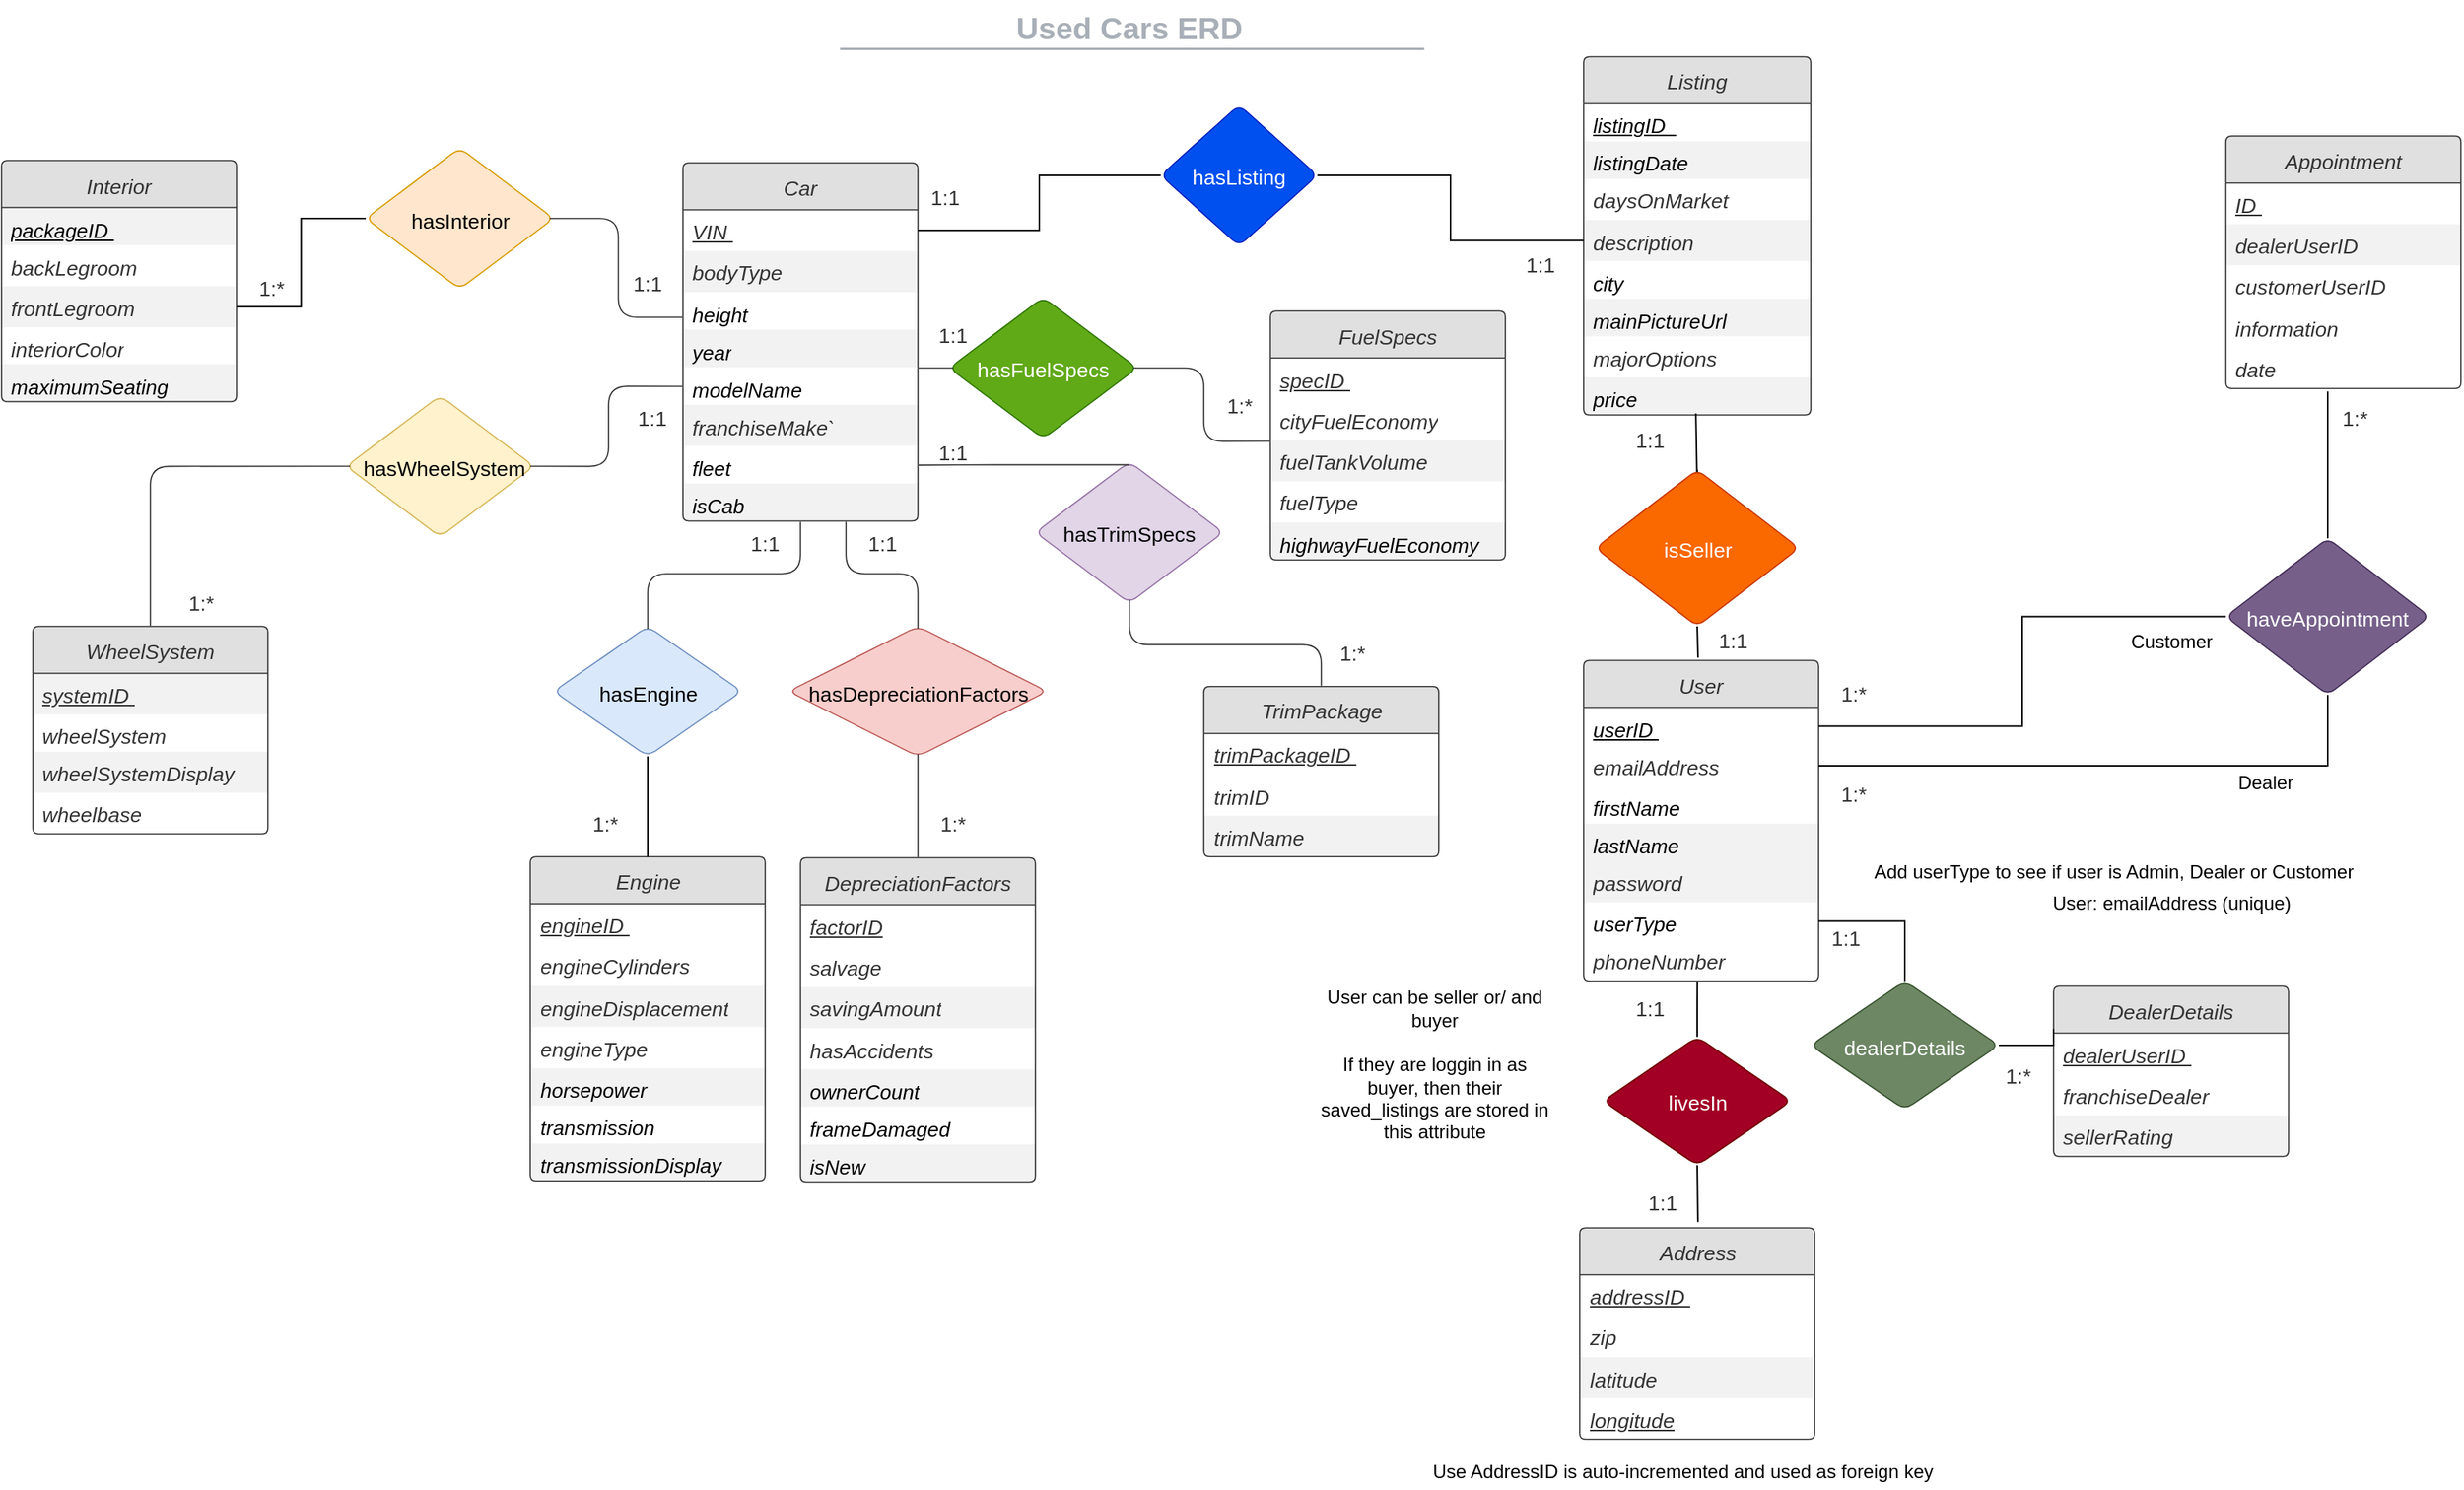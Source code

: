 <mxfile version="14.5.10" type="github">
  <diagram id="D8fP1rWcKyjfJTmIoYzf" name="Page-1">
    <mxGraphModel dx="1965" dy="1285" grid="1" gridSize="10" guides="1" tooltips="1" connect="1" arrows="1" fold="1" page="1" pageScale="1" pageWidth="850" pageHeight="1100" math="0" shadow="0">
      <root>
        <mxCell id="0" />
        <mxCell id="1" parent="0" />
        <mxCell id="3H3uGRBCsn2Afm0DeiXc-1" value="DepreciationFactors" style="html=1;overflow=block;blockSpacing=1;whiteSpace=wrap;swimlane;childLayout=stackLayout;horizontal=1;horizontalStack=0;resizeParent=1;resizeParentMax=0;resizeLast=0;collapsible=0;fontStyle=0;marginBottom=0;swimlaneFillColor=#ffffff;startSize=30;whiteSpace=wrap;fontSize=13.3;fontColor=#333333;fontStyle=2;align=center;spacingLeft=8.4;spacingRight=8.4;spacingTop=2.4;whiteSpace=wrap;fontFamily=Helvetica;spacing=3.6;strokeColor=#333333;strokeOpacity=100;fillOpacity=100;rounded=1;absoluteArcSize=1;arcSize=7.5;fillColor=#ffffff;strokeWidth=0.8;fillColor=#e0e0e0;" parent="1" vertex="1">
          <mxGeometry x="550" y="597.75" width="150" height="207" as="geometry" />
        </mxCell>
        <mxCell id="-xnILZnBBjIAdlvHm83F-10" value="&lt;u&gt;factorID&lt;/u&gt;" style="part=1;resizeHeight=0;strokeColor=none;align=left;verticalAlign=top;spacingLeft=4;spacingRight=4;overflow=hidden;rotatable=0;points=[[0,0.5],[1,0.5]];portConstraint=eastwest;html=1;whiteSpace=wrap;swimlaneFillColor=#ffffff;fontSize=13.3;fontColor=#333333;fontStyle=2;fillColor=none;strokeOpacity=100;fillOpacity=100;" parent="3H3uGRBCsn2Afm0DeiXc-1" vertex="1">
          <mxGeometry y="30" width="150" height="26.25" as="geometry" />
        </mxCell>
        <mxCell id="3H3uGRBCsn2Afm0DeiXc-2" value="salvage" style="part=1;resizeHeight=0;strokeColor=none;align=left;verticalAlign=top;spacingLeft=4;spacingRight=4;overflow=hidden;rotatable=0;points=[[0,0.5],[1,0.5]];portConstraint=eastwest;html=1;whiteSpace=wrap;swimlaneFillColor=#ffffff;fontSize=13.3;fontColor=#333333;fontStyle=2;fillColor=none;strokeOpacity=100;fillOpacity=100;" parent="3H3uGRBCsn2Afm0DeiXc-1" vertex="1">
          <mxGeometry y="56.25" width="150" height="26.25" as="geometry" />
        </mxCell>
        <mxCell id="3H3uGRBCsn2Afm0DeiXc-3" value="savingAmount" style="part=1;resizeHeight=0;strokeColor=none;align=left;verticalAlign=top;spacingLeft=4;spacingRight=4;overflow=hidden;rotatable=0;points=[[0,0.5],[1,0.5]];portConstraint=eastwest;html=1;whiteSpace=wrap;swimlaneFillColor=#ffffff;fontSize=13.3;fontColor=#333333;fontStyle=2;fillColor=#000000;opacity=5;" parent="3H3uGRBCsn2Afm0DeiXc-1" vertex="1">
          <mxGeometry y="82.5" width="150" height="26.25" as="geometry" />
        </mxCell>
        <mxCell id="3H3uGRBCsn2Afm0DeiXc-4" value="hasAccidents" style="part=1;resizeHeight=0;strokeColor=none;align=left;verticalAlign=top;spacingLeft=4;spacingRight=4;overflow=hidden;rotatable=0;points=[[0,0.5],[1,0.5]];portConstraint=eastwest;html=1;whiteSpace=wrap;swimlaneFillColor=#ffffff;fontSize=13.3;fontColor=#333333;fontStyle=2;fillColor=none;strokeOpacity=100;fillOpacity=100;" parent="3H3uGRBCsn2Afm0DeiXc-1" vertex="1">
          <mxGeometry y="108.75" width="150" height="26.25" as="geometry" />
        </mxCell>
        <mxCell id="3H3uGRBCsn2Afm0DeiXc-5" value="ownerCount" style="part=1;resizeHeight=0;strokeColor=none;align=left;verticalAlign=top;spacingLeft=4;spacingRight=4;overflow=hidden;rotatable=0;points=[[0,0.5],[1,0.5]];portConstraint=eastwest;html=1;whiteSpace=wrap;swimlaneFillColor=#ffffff;fontSize=13;fontStyle=2;fillColor=#000000;opacity=5;" parent="3H3uGRBCsn2Afm0DeiXc-1" vertex="1">
          <mxGeometry y="135" width="150" height="24" as="geometry" />
        </mxCell>
        <mxCell id="3H3uGRBCsn2Afm0DeiXc-6" value="frameDamaged" style="part=1;resizeHeight=0;strokeColor=none;align=left;verticalAlign=top;spacingLeft=4;spacingRight=4;overflow=hidden;rotatable=0;points=[[0,0.5],[1,0.5]];portConstraint=eastwest;html=1;whiteSpace=wrap;swimlaneFillColor=#ffffff;fontSize=13;fontStyle=2;fillColor=none;strokeOpacity=100;fillOpacity=100;" parent="3H3uGRBCsn2Afm0DeiXc-1" vertex="1">
          <mxGeometry y="159" width="150" height="24" as="geometry" />
        </mxCell>
        <mxCell id="3H3uGRBCsn2Afm0DeiXc-7" value="isNew&amp;nbsp;" style="part=1;resizeHeight=0;strokeColor=none;align=left;verticalAlign=top;spacingLeft=4;spacingRight=4;overflow=hidden;rotatable=0;points=[[0,0.5],[1,0.5]];portConstraint=eastwest;html=1;whiteSpace=wrap;swimlaneFillColor=#ffffff;fontSize=13;fontStyle=2;fillColor=#000000;opacity=5;" parent="3H3uGRBCsn2Afm0DeiXc-1" vertex="1">
          <mxGeometry y="183" width="150" height="24" as="geometry" />
        </mxCell>
        <mxCell id="3H3uGRBCsn2Afm0DeiXc-8" value="" style="group;dropTarget=0;" parent="1" vertex="1">
          <mxGeometry x="440" y="51" width="640" height="45" as="geometry" />
        </mxCell>
        <UserObject label="Used Cars ERD" lucidchartObjectId="7P10iKuZFoYz" id="3H3uGRBCsn2Afm0DeiXc-9">
          <mxCell style="html=1;overflow=block;blockSpacing=1;whiteSpace=wrap;;whiteSpace=wrap;fontSize=19.7;fontColor=#a9afb8;fontStyle=1;align=center;spacingLeft=7;spacingRight=7;spacingTop=2;spacing=3;strokeOpacity=0;fillOpacity=0;rounded=1;absoluteArcSize=1;arcSize=12;fillColor=#ffffff;strokeWidth=1.5;" parent="3H3uGRBCsn2Afm0DeiXc-8" vertex="1">
            <mxGeometry width="640" height="31" as="geometry" />
          </mxCell>
        </UserObject>
        <UserObject label="" lucidchartObjectId="7P10aUWg2QfL" id="3H3uGRBCsn2Afm0DeiXc-10">
          <mxCell style="html=1;overflow=block;blockSpacing=1;whiteSpace=wrap;;whiteSpace=wrap;fontSize=13;align=center;spacingLeft=7;spacingRight=7;spacingTop=2;spacing=3;strokeOpacity=0;fillOpacity=0;rounded=1;absoluteArcSize=1;arcSize=12;fillColor=#ffffff;strokeWidth=1.5;" parent="3H3uGRBCsn2Afm0DeiXc-8" vertex="1">
            <mxGeometry y="31" width="640" height="14" as="geometry" />
          </mxCell>
        </UserObject>
        <UserObject label="" lucidchartObjectId="7P10Vx7zko9V" id="3H3uGRBCsn2Afm0DeiXc-11">
          <mxCell style="html=1;jettySize=18;whiteSpace=wrap;fontSize=13;fontFamily=Helvetica;strokeColor=#a9afb8;strokeOpacity=100;strokeWidth=1.5;rounded=0;startArrow=none;;endArrow=none;;" parent="3H3uGRBCsn2Afm0DeiXc-8" edge="1">
            <mxGeometry width="100" height="100" relative="1" as="geometry">
              <Array as="points" />
              <mxPoint x="135" y="30" as="sourcePoint" />
              <mxPoint x="508" y="30" as="targetPoint" />
            </mxGeometry>
          </mxCell>
        </UserObject>
        <mxCell id="3H3uGRBCsn2Afm0DeiXc-12" value="Car" style="html=1;overflow=block;blockSpacing=1;whiteSpace=wrap;swimlane;childLayout=stackLayout;horizontal=1;horizontalStack=0;resizeParent=1;resizeParentMax=0;resizeLast=0;collapsible=0;fontStyle=0;marginBottom=0;swimlaneFillColor=#ffffff;startSize=30;whiteSpace=wrap;fontSize=13.3;fontColor=#333333;fontStyle=2;align=center;spacingLeft=8.4;spacingRight=8.4;spacingTop=2.4;whiteSpace=wrap;fontFamily=Helvetica;spacing=3.6;strokeColor=#333333;strokeOpacity=100;fillOpacity=100;rounded=1;absoluteArcSize=1;arcSize=7.5;fillColor=#ffffff;strokeWidth=0.8;fillColor=#e0e0e0;" parent="1" vertex="1">
          <mxGeometry x="475" y="154" width="150" height="228.75" as="geometry" />
        </mxCell>
        <mxCell id="3H3uGRBCsn2Afm0DeiXc-13" value="&lt;u&gt;VIN&amp;nbsp;&lt;/u&gt;" style="part=1;resizeHeight=0;strokeColor=none;align=left;verticalAlign=top;spacingLeft=4;spacingRight=4;overflow=hidden;rotatable=0;points=[[0,0.5],[1,0.5]];portConstraint=eastwest;html=1;whiteSpace=wrap;swimlaneFillColor=#ffffff;fontSize=13.3;fontColor=#333333;fontStyle=2;fillColor=none;strokeOpacity=100;fillOpacity=100;" parent="3H3uGRBCsn2Afm0DeiXc-12" vertex="1">
          <mxGeometry y="30" width="150" height="26.25" as="geometry" />
        </mxCell>
        <mxCell id="3H3uGRBCsn2Afm0DeiXc-14" value="bodyType" style="part=1;resizeHeight=0;strokeColor=none;align=left;verticalAlign=top;spacingLeft=4;spacingRight=4;overflow=hidden;rotatable=0;points=[[0,0.5],[1,0.5]];portConstraint=eastwest;html=1;whiteSpace=wrap;swimlaneFillColor=#ffffff;fontSize=13.3;fontColor=#333333;fontStyle=2;fillColor=#000000;opacity=5;" parent="3H3uGRBCsn2Afm0DeiXc-12" vertex="1">
          <mxGeometry y="56.25" width="150" height="26.25" as="geometry" />
        </mxCell>
        <mxCell id="3H3uGRBCsn2Afm0DeiXc-15" value="height&amp;nbsp;" style="part=1;resizeHeight=0;strokeColor=none;align=left;verticalAlign=top;spacingLeft=4;spacingRight=4;overflow=hidden;rotatable=0;points=[[0,0.5],[1,0.5]];portConstraint=eastwest;html=1;whiteSpace=wrap;swimlaneFillColor=#ffffff;fontSize=13;fontStyle=2;fillColor=none;strokeOpacity=100;fillOpacity=100;" parent="3H3uGRBCsn2Afm0DeiXc-12" vertex="1">
          <mxGeometry y="82.5" width="150" height="24" as="geometry" />
        </mxCell>
        <mxCell id="3H3uGRBCsn2Afm0DeiXc-16" value="year" style="part=1;resizeHeight=0;strokeColor=none;align=left;verticalAlign=top;spacingLeft=4;spacingRight=4;overflow=hidden;rotatable=0;points=[[0,0.5],[1,0.5]];portConstraint=eastwest;html=1;whiteSpace=wrap;swimlaneFillColor=#ffffff;fontSize=13;fontStyle=2;fillColor=#000000;opacity=5;" parent="3H3uGRBCsn2Afm0DeiXc-12" vertex="1">
          <mxGeometry y="106.5" width="150" height="24" as="geometry" />
        </mxCell>
        <mxCell id="3H3uGRBCsn2Afm0DeiXc-17" value="modelName" style="part=1;resizeHeight=0;strokeColor=none;align=left;verticalAlign=top;spacingLeft=4;spacingRight=4;overflow=hidden;rotatable=0;points=[[0,0.5],[1,0.5]];portConstraint=eastwest;html=1;whiteSpace=wrap;swimlaneFillColor=#ffffff;fontSize=13;fontStyle=2;fillColor=none;strokeOpacity=100;fillOpacity=100;" parent="3H3uGRBCsn2Afm0DeiXc-12" vertex="1">
          <mxGeometry y="130.5" width="150" height="24" as="geometry" />
        </mxCell>
        <mxCell id="3H3uGRBCsn2Afm0DeiXc-18" value="franchiseMake`" style="part=1;resizeHeight=0;strokeColor=none;align=left;verticalAlign=top;spacingLeft=4;spacingRight=4;overflow=hidden;rotatable=0;points=[[0,0.5],[1,0.5]];portConstraint=eastwest;html=1;whiteSpace=wrap;swimlaneFillColor=#ffffff;fontSize=13.3;fontColor=#333333;fontStyle=2;fillColor=#000000;opacity=5;" parent="3H3uGRBCsn2Afm0DeiXc-12" vertex="1">
          <mxGeometry y="154.5" width="150" height="26.25" as="geometry" />
        </mxCell>
        <mxCell id="3H3uGRBCsn2Afm0DeiXc-19" value="fleet&amp;nbsp;" style="part=1;resizeHeight=0;strokeColor=none;align=left;verticalAlign=top;spacingLeft=4;spacingRight=4;overflow=hidden;rotatable=0;points=[[0,0.5],[1,0.5]];portConstraint=eastwest;html=1;whiteSpace=wrap;swimlaneFillColor=#ffffff;fontSize=13;fontStyle=2;fillColor=none;strokeOpacity=100;fillOpacity=100;" parent="3H3uGRBCsn2Afm0DeiXc-12" vertex="1">
          <mxGeometry y="180.75" width="150" height="24" as="geometry" />
        </mxCell>
        <mxCell id="3H3uGRBCsn2Afm0DeiXc-20" value="isCab&amp;nbsp;" style="part=1;resizeHeight=0;strokeColor=none;align=left;verticalAlign=top;spacingLeft=4;spacingRight=4;overflow=hidden;rotatable=0;points=[[0,0.5],[1,0.5]];portConstraint=eastwest;html=1;whiteSpace=wrap;swimlaneFillColor=#ffffff;fontSize=13;fontStyle=2;fillColor=#000000;opacity=5;" parent="3H3uGRBCsn2Afm0DeiXc-12" vertex="1">
          <mxGeometry y="204.75" width="150" height="24" as="geometry" />
        </mxCell>
        <mxCell id="3H3uGRBCsn2Afm0DeiXc-21" value="Engine" style="html=1;overflow=block;blockSpacing=1;whiteSpace=wrap;swimlane;childLayout=stackLayout;horizontal=1;horizontalStack=0;resizeParent=1;resizeParentMax=0;resizeLast=0;collapsible=0;fontStyle=0;marginBottom=0;swimlaneFillColor=#ffffff;startSize=30;whiteSpace=wrap;fontSize=13.3;fontColor=#333333;fontStyle=2;align=center;spacingLeft=8.4;spacingRight=8.4;spacingTop=2.4;whiteSpace=wrap;fontFamily=Helvetica;spacing=3.6;strokeColor=#333333;strokeOpacity=100;fillOpacity=100;rounded=1;absoluteArcSize=1;arcSize=7.5;fillColor=#ffffff;strokeWidth=0.8;fillColor=#e0e0e0;" parent="1" vertex="1">
          <mxGeometry x="377.5" y="597.13" width="150" height="207" as="geometry" />
        </mxCell>
        <mxCell id="-xnILZnBBjIAdlvHm83F-12" value="&lt;u&gt;engineID&amp;nbsp;&lt;/u&gt;" style="part=1;resizeHeight=0;strokeColor=none;align=left;verticalAlign=top;spacingLeft=4;spacingRight=4;overflow=hidden;rotatable=0;points=[[0,0.5],[1,0.5]];portConstraint=eastwest;html=1;whiteSpace=wrap;swimlaneFillColor=#ffffff;fontSize=13.3;fontColor=#333333;fontStyle=2;fillColor=none;strokeOpacity=100;fillOpacity=100;" parent="3H3uGRBCsn2Afm0DeiXc-21" vertex="1">
          <mxGeometry y="30" width="150" height="26.25" as="geometry" />
        </mxCell>
        <mxCell id="3H3uGRBCsn2Afm0DeiXc-22" value="engineCylinders" style="part=1;resizeHeight=0;strokeColor=none;align=left;verticalAlign=top;spacingLeft=4;spacingRight=4;overflow=hidden;rotatable=0;points=[[0,0.5],[1,0.5]];portConstraint=eastwest;html=1;whiteSpace=wrap;swimlaneFillColor=#ffffff;fontSize=13.3;fontColor=#333333;fontStyle=2;fillColor=none;strokeOpacity=100;fillOpacity=100;" parent="3H3uGRBCsn2Afm0DeiXc-21" vertex="1">
          <mxGeometry y="56.25" width="150" height="26.25" as="geometry" />
        </mxCell>
        <mxCell id="3H3uGRBCsn2Afm0DeiXc-23" value="engineDisplacement" style="part=1;resizeHeight=0;strokeColor=none;align=left;verticalAlign=top;spacingLeft=4;spacingRight=4;overflow=hidden;rotatable=0;points=[[0,0.5],[1,0.5]];portConstraint=eastwest;html=1;whiteSpace=wrap;swimlaneFillColor=#ffffff;fontSize=13.3;fontColor=#333333;fontStyle=2;fillColor=#000000;opacity=5;" parent="3H3uGRBCsn2Afm0DeiXc-21" vertex="1">
          <mxGeometry y="82.5" width="150" height="26.25" as="geometry" />
        </mxCell>
        <mxCell id="3H3uGRBCsn2Afm0DeiXc-24" value="engineType&amp;nbsp;" style="part=1;resizeHeight=0;strokeColor=none;align=left;verticalAlign=top;spacingLeft=4;spacingRight=4;overflow=hidden;rotatable=0;points=[[0,0.5],[1,0.5]];portConstraint=eastwest;html=1;whiteSpace=wrap;swimlaneFillColor=#ffffff;fontSize=13.3;fontColor=#333333;fontStyle=2;fillColor=none;strokeOpacity=100;fillOpacity=100;" parent="3H3uGRBCsn2Afm0DeiXc-21" vertex="1">
          <mxGeometry y="108.75" width="150" height="26.25" as="geometry" />
        </mxCell>
        <mxCell id="3H3uGRBCsn2Afm0DeiXc-25" value="horsepower&amp;nbsp;" style="part=1;resizeHeight=0;strokeColor=none;align=left;verticalAlign=top;spacingLeft=4;spacingRight=4;overflow=hidden;rotatable=0;points=[[0,0.5],[1,0.5]];portConstraint=eastwest;html=1;whiteSpace=wrap;swimlaneFillColor=#ffffff;fontSize=13;fontStyle=2;fillColor=#000000;opacity=5;" parent="3H3uGRBCsn2Afm0DeiXc-21" vertex="1">
          <mxGeometry y="135" width="150" height="24" as="geometry" />
        </mxCell>
        <mxCell id="3H3uGRBCsn2Afm0DeiXc-26" value="transmission" style="part=1;resizeHeight=0;strokeColor=none;align=left;verticalAlign=top;spacingLeft=4;spacingRight=4;overflow=hidden;rotatable=0;points=[[0,0.5],[1,0.5]];portConstraint=eastwest;html=1;whiteSpace=wrap;swimlaneFillColor=#ffffff;fontSize=13;fontStyle=2;fillColor=none;strokeOpacity=100;fillOpacity=100;" parent="3H3uGRBCsn2Afm0DeiXc-21" vertex="1">
          <mxGeometry y="159" width="150" height="24" as="geometry" />
        </mxCell>
        <mxCell id="3H3uGRBCsn2Afm0DeiXc-27" value="transmissionDisplay" style="part=1;resizeHeight=0;strokeColor=none;align=left;verticalAlign=top;spacingLeft=4;spacingRight=4;overflow=hidden;rotatable=0;points=[[0,0.5],[1,0.5]];portConstraint=eastwest;html=1;whiteSpace=wrap;swimlaneFillColor=#ffffff;fontSize=13;fontStyle=2;fillColor=#000000;opacity=5;" parent="3H3uGRBCsn2Afm0DeiXc-21" vertex="1">
          <mxGeometry y="183" width="150" height="24" as="geometry" />
        </mxCell>
        <mxCell id="3H3uGRBCsn2Afm0DeiXc-28" value="WheelSystem" style="html=1;overflow=block;blockSpacing=1;whiteSpace=wrap;swimlane;childLayout=stackLayout;horizontal=1;horizontalStack=0;resizeParent=1;resizeParentMax=0;resizeLast=0;collapsible=0;fontStyle=0;marginBottom=0;swimlaneFillColor=#ffffff;startSize=30;whiteSpace=wrap;fontSize=13.3;fontColor=#333333;fontStyle=2;align=center;spacingLeft=8.4;spacingRight=8.4;spacingTop=2.4;whiteSpace=wrap;fontFamily=Helvetica;spacing=3.6;strokeColor=#333333;strokeOpacity=100;fillOpacity=100;rounded=1;absoluteArcSize=1;arcSize=7.5;fillColor=#ffffff;strokeWidth=0.8;fillColor=#e0e0e0;" parent="1" vertex="1">
          <mxGeometry x="60" y="450" width="150" height="132.5" as="geometry" />
        </mxCell>
        <mxCell id="-xnILZnBBjIAdlvHm83F-14" value="&lt;u&gt;systemID&amp;nbsp;&lt;/u&gt;" style="part=1;resizeHeight=0;strokeColor=none;align=left;verticalAlign=top;spacingLeft=4;spacingRight=4;overflow=hidden;rotatable=0;points=[[0,0.5],[1,0.5]];portConstraint=eastwest;html=1;whiteSpace=wrap;swimlaneFillColor=#ffffff;fontSize=13.3;fontColor=#333333;fontStyle=2;fillColor=#000000;opacity=5;" parent="3H3uGRBCsn2Afm0DeiXc-28" vertex="1">
          <mxGeometry y="30" width="150" height="26.25" as="geometry" />
        </mxCell>
        <mxCell id="3H3uGRBCsn2Afm0DeiXc-29" value="wheelSystem" style="part=1;resizeHeight=0;strokeColor=none;align=left;verticalAlign=top;spacingLeft=4;spacingRight=4;overflow=hidden;rotatable=0;points=[[0,0.5],[1,0.5]];portConstraint=eastwest;html=1;whiteSpace=wrap;swimlaneFillColor=#ffffff;fontSize=13.3;fontColor=#333333;fontStyle=2;fillColor=none;strokeOpacity=100;fillOpacity=100;" parent="3H3uGRBCsn2Afm0DeiXc-28" vertex="1">
          <mxGeometry y="56.25" width="150" height="23.75" as="geometry" />
        </mxCell>
        <mxCell id="3H3uGRBCsn2Afm0DeiXc-30" value="wheelSystemDisplay" style="part=1;resizeHeight=0;strokeColor=none;align=left;verticalAlign=top;spacingLeft=4;spacingRight=4;overflow=hidden;rotatable=0;points=[[0,0.5],[1,0.5]];portConstraint=eastwest;html=1;whiteSpace=wrap;swimlaneFillColor=#ffffff;fontSize=13.3;fontColor=#333333;fontStyle=2;fillColor=#000000;opacity=5;" parent="3H3uGRBCsn2Afm0DeiXc-28" vertex="1">
          <mxGeometry y="80" width="150" height="26.25" as="geometry" />
        </mxCell>
        <mxCell id="3H3uGRBCsn2Afm0DeiXc-31" value="wheelbase" style="part=1;resizeHeight=0;strokeColor=none;align=left;verticalAlign=top;spacingLeft=4;spacingRight=4;overflow=hidden;rotatable=0;points=[[0,0.5],[1,0.5]];portConstraint=eastwest;html=1;whiteSpace=wrap;swimlaneFillColor=#ffffff;fontSize=13.3;fontColor=#333333;fontStyle=2;fillColor=none;strokeOpacity=100;fillOpacity=100;" parent="3H3uGRBCsn2Afm0DeiXc-28" vertex="1">
          <mxGeometry y="106.25" width="150" height="26.25" as="geometry" />
        </mxCell>
        <mxCell id="3H3uGRBCsn2Afm0DeiXc-32" value="FuelSpecs" style="html=1;overflow=block;blockSpacing=1;whiteSpace=wrap;swimlane;childLayout=stackLayout;horizontal=1;horizontalStack=0;resizeParent=1;resizeParentMax=0;resizeLast=0;collapsible=0;fontStyle=0;marginBottom=0;swimlaneFillColor=#ffffff;startSize=30;whiteSpace=wrap;fontSize=13.3;fontColor=#333333;fontStyle=2;align=center;spacingLeft=8.4;spacingRight=8.4;spacingTop=2.4;whiteSpace=wrap;fontFamily=Helvetica;spacing=3.6;strokeColor=#333333;strokeOpacity=100;fillOpacity=100;rounded=1;absoluteArcSize=1;arcSize=7.5;fillColor=#ffffff;strokeWidth=0.8;fillColor=#e0e0e0;" parent="1" vertex="1">
          <mxGeometry x="850" y="248.63" width="150" height="159" as="geometry" />
        </mxCell>
        <mxCell id="-xnILZnBBjIAdlvHm83F-8" value="&lt;u&gt;specID&amp;nbsp;&lt;/u&gt;" style="part=1;resizeHeight=0;strokeColor=none;align=left;verticalAlign=top;spacingLeft=4;spacingRight=4;overflow=hidden;rotatable=0;points=[[0,0.5],[1,0.5]];portConstraint=eastwest;html=1;whiteSpace=wrap;swimlaneFillColor=#ffffff;fontSize=13.3;fontColor=#333333;fontStyle=2;fillColor=none;strokeOpacity=100;fillOpacity=100;" parent="3H3uGRBCsn2Afm0DeiXc-32" vertex="1">
          <mxGeometry y="30" width="150" height="26.25" as="geometry" />
        </mxCell>
        <mxCell id="3H3uGRBCsn2Afm0DeiXc-33" value="cityFuelEconomy" style="part=1;resizeHeight=0;strokeColor=none;align=left;verticalAlign=top;spacingLeft=4;spacingRight=4;overflow=hidden;rotatable=0;points=[[0,0.5],[1,0.5]];portConstraint=eastwest;html=1;whiteSpace=wrap;swimlaneFillColor=#ffffff;fontSize=13.3;fontColor=#333333;fontStyle=2;fillColor=none;strokeOpacity=100;fillOpacity=100;" parent="3H3uGRBCsn2Afm0DeiXc-32" vertex="1">
          <mxGeometry y="56.25" width="150" height="26.25" as="geometry" />
        </mxCell>
        <mxCell id="3H3uGRBCsn2Afm0DeiXc-34" value="fuelTankVolume" style="part=1;resizeHeight=0;strokeColor=none;align=left;verticalAlign=top;spacingLeft=4;spacingRight=4;overflow=hidden;rotatable=0;points=[[0,0.5],[1,0.5]];portConstraint=eastwest;html=1;whiteSpace=wrap;swimlaneFillColor=#ffffff;fontSize=13.3;fontColor=#333333;fontStyle=2;fillColor=#000000;opacity=5;" parent="3H3uGRBCsn2Afm0DeiXc-32" vertex="1">
          <mxGeometry y="82.5" width="150" height="26.25" as="geometry" />
        </mxCell>
        <mxCell id="3H3uGRBCsn2Afm0DeiXc-35" value="fuelType&amp;nbsp;" style="part=1;resizeHeight=0;strokeColor=none;align=left;verticalAlign=top;spacingLeft=4;spacingRight=4;overflow=hidden;rotatable=0;points=[[0,0.5],[1,0.5]];portConstraint=eastwest;html=1;whiteSpace=wrap;swimlaneFillColor=#ffffff;fontSize=13.3;fontColor=#333333;fontStyle=2;fillColor=none;strokeOpacity=100;fillOpacity=100;" parent="3H3uGRBCsn2Afm0DeiXc-32" vertex="1">
          <mxGeometry y="108.75" width="150" height="26.25" as="geometry" />
        </mxCell>
        <mxCell id="3H3uGRBCsn2Afm0DeiXc-36" value="highwayFuelEconomy&amp;nbsp;" style="part=1;resizeHeight=0;strokeColor=none;align=left;verticalAlign=top;spacingLeft=4;spacingRight=4;overflow=hidden;rotatable=0;points=[[0,0.5],[1,0.5]];portConstraint=eastwest;html=1;whiteSpace=wrap;swimlaneFillColor=#ffffff;fontSize=13;fontStyle=2;fillColor=#000000;opacity=5;" parent="3H3uGRBCsn2Afm0DeiXc-32" vertex="1">
          <mxGeometry y="135" width="150" height="24" as="geometry" />
        </mxCell>
        <mxCell id="3H3uGRBCsn2Afm0DeiXc-37" value="Interior" style="html=1;overflow=block;blockSpacing=1;whiteSpace=wrap;swimlane;childLayout=stackLayout;horizontal=1;horizontalStack=0;resizeParent=1;resizeParentMax=0;resizeLast=0;collapsible=0;fontStyle=0;marginBottom=0;swimlaneFillColor=#ffffff;startSize=30;whiteSpace=wrap;fontSize=13.3;fontColor=#333333;fontStyle=2;align=center;spacingLeft=8.4;spacingRight=8.4;spacingTop=2.4;whiteSpace=wrap;fontFamily=Helvetica;spacing=3.6;strokeColor=#333333;strokeOpacity=100;fillOpacity=100;rounded=1;absoluteArcSize=1;arcSize=7.5;fillColor=#ffffff;strokeWidth=0.8;fillColor=#e0e0e0;" parent="1" vertex="1">
          <mxGeometry x="40" y="152.5" width="150" height="154" as="geometry" />
        </mxCell>
        <mxCell id="-xnILZnBBjIAdlvHm83F-13" value="&lt;u&gt;packageID&amp;nbsp;&lt;/u&gt;" style="part=1;resizeHeight=0;strokeColor=none;align=left;verticalAlign=top;spacingLeft=4;spacingRight=4;overflow=hidden;rotatable=0;points=[[0,0.5],[1,0.5]];portConstraint=eastwest;html=1;whiteSpace=wrap;swimlaneFillColor=#ffffff;fontSize=13;fontStyle=2;fillColor=#000000;opacity=5;" parent="3H3uGRBCsn2Afm0DeiXc-37" vertex="1">
          <mxGeometry y="30" width="150" height="24" as="geometry" />
        </mxCell>
        <mxCell id="3H3uGRBCsn2Afm0DeiXc-38" value="backLegroom" style="part=1;resizeHeight=0;strokeColor=none;align=left;verticalAlign=top;spacingLeft=4;spacingRight=4;overflow=hidden;rotatable=0;points=[[0,0.5],[1,0.5]];portConstraint=eastwest;html=1;whiteSpace=wrap;swimlaneFillColor=#ffffff;fontSize=13.3;fontColor=#333333;fontStyle=2;fillColor=none;strokeOpacity=100;fillOpacity=100;" parent="3H3uGRBCsn2Afm0DeiXc-37" vertex="1">
          <mxGeometry y="54" width="150" height="26.25" as="geometry" />
        </mxCell>
        <mxCell id="3H3uGRBCsn2Afm0DeiXc-39" value="frontLegroom" style="part=1;resizeHeight=0;strokeColor=none;align=left;verticalAlign=top;spacingLeft=4;spacingRight=4;overflow=hidden;rotatable=0;points=[[0,0.5],[1,0.5]];portConstraint=eastwest;html=1;whiteSpace=wrap;swimlaneFillColor=#ffffff;fontSize=13.3;fontColor=#333333;fontStyle=2;fillColor=#000000;opacity=5;" parent="3H3uGRBCsn2Afm0DeiXc-37" vertex="1">
          <mxGeometry y="80.25" width="150" height="26.25" as="geometry" />
        </mxCell>
        <mxCell id="3H3uGRBCsn2Afm0DeiXc-40" value="interiorColor" style="part=1;resizeHeight=0;strokeColor=none;align=left;verticalAlign=top;spacingLeft=4;spacingRight=4;overflow=hidden;rotatable=0;points=[[0,0.5],[1,0.5]];portConstraint=eastwest;html=1;whiteSpace=wrap;swimlaneFillColor=#ffffff;fontSize=13.3;fontColor=#333333;fontStyle=2;fillColor=none;strokeOpacity=100;fillOpacity=100;" parent="3H3uGRBCsn2Afm0DeiXc-37" vertex="1">
          <mxGeometry y="106.5" width="150" height="23.5" as="geometry" />
        </mxCell>
        <mxCell id="3H3uGRBCsn2Afm0DeiXc-41" value="maximumSeating" style="part=1;resizeHeight=0;strokeColor=none;align=left;verticalAlign=top;spacingLeft=4;spacingRight=4;overflow=hidden;rotatable=0;points=[[0,0.5],[1,0.5]];portConstraint=eastwest;html=1;whiteSpace=wrap;swimlaneFillColor=#ffffff;fontSize=13;fontStyle=2;fillColor=#000000;opacity=5;" parent="3H3uGRBCsn2Afm0DeiXc-37" vertex="1">
          <mxGeometry y="130" width="150" height="24" as="geometry" />
        </mxCell>
        <mxCell id="3H3uGRBCsn2Afm0DeiXc-42" value="TrimPackage" style="html=1;overflow=block;blockSpacing=1;whiteSpace=wrap;swimlane;childLayout=stackLayout;horizontal=1;horizontalStack=0;resizeParent=1;resizeParentMax=0;resizeLast=0;collapsible=0;fontStyle=0;marginBottom=0;swimlaneFillColor=#ffffff;startSize=30;whiteSpace=wrap;fontSize=13.3;fontColor=#333333;fontStyle=2;align=center;spacingLeft=8.4;spacingRight=8.4;spacingTop=2.4;whiteSpace=wrap;fontFamily=Helvetica;spacing=3.6;strokeColor=#333333;strokeOpacity=100;fillOpacity=100;rounded=1;absoluteArcSize=1;arcSize=7.5;fillColor=#ffffff;strokeWidth=0.8;fillColor=#e0e0e0;" parent="1" vertex="1">
          <mxGeometry x="807.5" y="488.38" width="150" height="108.75" as="geometry" />
        </mxCell>
        <mxCell id="-xnILZnBBjIAdlvHm83F-9" value="&lt;u&gt;trimPackageID&amp;nbsp;&lt;/u&gt;" style="part=1;resizeHeight=0;strokeColor=none;align=left;verticalAlign=top;spacingLeft=4;spacingRight=4;overflow=hidden;rotatable=0;points=[[0,0.5],[1,0.5]];portConstraint=eastwest;html=1;whiteSpace=wrap;swimlaneFillColor=#ffffff;fontSize=13.3;fontColor=#333333;fontStyle=2;fillColor=none;strokeOpacity=100;fillOpacity=100;" parent="3H3uGRBCsn2Afm0DeiXc-42" vertex="1">
          <mxGeometry y="30" width="150" height="26.25" as="geometry" />
        </mxCell>
        <mxCell id="3H3uGRBCsn2Afm0DeiXc-43" value="trimID&amp;nbsp;" style="part=1;resizeHeight=0;strokeColor=none;align=left;verticalAlign=top;spacingLeft=4;spacingRight=4;overflow=hidden;rotatable=0;points=[[0,0.5],[1,0.5]];portConstraint=eastwest;html=1;whiteSpace=wrap;swimlaneFillColor=#ffffff;fontSize=13.3;fontColor=#333333;fontStyle=2;fillColor=none;strokeOpacity=100;fillOpacity=100;" parent="3H3uGRBCsn2Afm0DeiXc-42" vertex="1">
          <mxGeometry y="56.25" width="150" height="26.25" as="geometry" />
        </mxCell>
        <mxCell id="3H3uGRBCsn2Afm0DeiXc-44" value="trimName" style="part=1;resizeHeight=0;strokeColor=none;align=left;verticalAlign=top;spacingLeft=4;spacingRight=4;overflow=hidden;rotatable=0;points=[[0,0.5],[1,0.5]];portConstraint=eastwest;html=1;whiteSpace=wrap;swimlaneFillColor=#ffffff;fontSize=13.3;fontColor=#333333;fontStyle=2;fillColor=#000000;opacity=5;" parent="3H3uGRBCsn2Afm0DeiXc-42" vertex="1">
          <mxGeometry y="82.5" width="150" height="26.25" as="geometry" />
        </mxCell>
        <mxCell id="3H3uGRBCsn2Afm0DeiXc-45" value="Listing" style="html=1;overflow=block;blockSpacing=1;whiteSpace=wrap;swimlane;childLayout=stackLayout;horizontal=1;horizontalStack=0;resizeParent=1;resizeParentMax=0;resizeLast=0;collapsible=0;fontStyle=0;marginBottom=0;swimlaneFillColor=#ffffff;startSize=30;whiteSpace=wrap;fontSize=13.3;fontColor=#333333;fontStyle=2;align=center;spacingLeft=8.4;spacingRight=8.4;spacingTop=2.4;whiteSpace=wrap;fontFamily=Helvetica;spacing=3.6;strokeColor=#333333;strokeOpacity=100;fillOpacity=100;rounded=1;absoluteArcSize=1;arcSize=7.5;fillColor=#ffffff;strokeWidth=0.8;fillColor=#e0e0e0;" parent="1" vertex="1">
          <mxGeometry x="1050" y="86.25" width="145" height="228.75" as="geometry" />
        </mxCell>
        <mxCell id="3H3uGRBCsn2Afm0DeiXc-46" value="&lt;u&gt;listingID&amp;nbsp;&amp;nbsp;&lt;/u&gt;" style="part=1;resizeHeight=0;strokeColor=none;align=left;verticalAlign=top;spacingLeft=4;spacingRight=4;overflow=hidden;rotatable=0;points=[[0,0.5],[1,0.5]];portConstraint=eastwest;html=1;whiteSpace=wrap;swimlaneFillColor=#ffffff;fontSize=13;fontStyle=2;fillColor=none;strokeOpacity=100;fillOpacity=100;" parent="3H3uGRBCsn2Afm0DeiXc-45" vertex="1">
          <mxGeometry y="30" width="145" height="24" as="geometry" />
        </mxCell>
        <mxCell id="3H3uGRBCsn2Afm0DeiXc-47" value="listingDate" style="part=1;resizeHeight=0;strokeColor=none;align=left;verticalAlign=top;spacingLeft=4;spacingRight=4;overflow=hidden;rotatable=0;points=[[0,0.5],[1,0.5]];portConstraint=eastwest;html=1;whiteSpace=wrap;swimlaneFillColor=#ffffff;fontSize=13;fontStyle=2;fillColor=#000000;opacity=5;" parent="3H3uGRBCsn2Afm0DeiXc-45" vertex="1">
          <mxGeometry y="54" width="145" height="24" as="geometry" />
        </mxCell>
        <mxCell id="3H3uGRBCsn2Afm0DeiXc-48" value="daysOnMarket&amp;nbsp;" style="part=1;resizeHeight=0;strokeColor=none;align=left;verticalAlign=top;spacingLeft=4;spacingRight=4;overflow=hidden;rotatable=0;points=[[0,0.5],[1,0.5]];portConstraint=eastwest;html=1;whiteSpace=wrap;swimlaneFillColor=#ffffff;fontSize=13.3;fontColor=#333333;fontStyle=2;fillColor=none;strokeOpacity=100;fillOpacity=100;" parent="3H3uGRBCsn2Afm0DeiXc-45" vertex="1">
          <mxGeometry y="78" width="145" height="26.25" as="geometry" />
        </mxCell>
        <mxCell id="3H3uGRBCsn2Afm0DeiXc-49" value="description" style="part=1;resizeHeight=0;strokeColor=none;align=left;verticalAlign=top;spacingLeft=4;spacingRight=4;overflow=hidden;rotatable=0;points=[[0,0.5],[1,0.5]];portConstraint=eastwest;html=1;whiteSpace=wrap;swimlaneFillColor=#ffffff;fontSize=13.3;fontColor=#333333;fontStyle=2;fillColor=#000000;opacity=5;" parent="3H3uGRBCsn2Afm0DeiXc-45" vertex="1">
          <mxGeometry y="104.25" width="145" height="26.25" as="geometry" />
        </mxCell>
        <mxCell id="3H3uGRBCsn2Afm0DeiXc-50" value="city" style="part=1;resizeHeight=0;strokeColor=none;align=left;verticalAlign=top;spacingLeft=4;spacingRight=4;overflow=hidden;rotatable=0;points=[[0,0.5],[1,0.5]];portConstraint=eastwest;html=1;whiteSpace=wrap;swimlaneFillColor=#ffffff;fontSize=13;fontStyle=2;fillColor=none;strokeOpacity=100;fillOpacity=100;" parent="3H3uGRBCsn2Afm0DeiXc-45" vertex="1">
          <mxGeometry y="130.5" width="145" height="24" as="geometry" />
        </mxCell>
        <mxCell id="3H3uGRBCsn2Afm0DeiXc-51" value="mainPictureUrl&amp;nbsp;" style="part=1;resizeHeight=0;strokeColor=none;align=left;verticalAlign=top;spacingLeft=4;spacingRight=4;overflow=hidden;rotatable=0;points=[[0,0.5],[1,0.5]];portConstraint=eastwest;html=1;whiteSpace=wrap;swimlaneFillColor=#ffffff;fontSize=13;fontStyle=2;fillColor=#000000;opacity=5;" parent="3H3uGRBCsn2Afm0DeiXc-45" vertex="1">
          <mxGeometry y="154.5" width="145" height="24" as="geometry" />
        </mxCell>
        <mxCell id="3H3uGRBCsn2Afm0DeiXc-52" value="majorOptions" style="part=1;resizeHeight=0;strokeColor=none;align=left;verticalAlign=top;spacingLeft=4;spacingRight=4;overflow=hidden;rotatable=0;points=[[0,0.5],[1,0.5]];portConstraint=eastwest;html=1;whiteSpace=wrap;swimlaneFillColor=#ffffff;fontSize=13.3;fontColor=#333333;fontStyle=2;fillColor=none;strokeOpacity=100;fillOpacity=100;" parent="3H3uGRBCsn2Afm0DeiXc-45" vertex="1">
          <mxGeometry y="178.5" width="145" height="26.25" as="geometry" />
        </mxCell>
        <mxCell id="3H3uGRBCsn2Afm0DeiXc-53" value="price&amp;nbsp;" style="part=1;resizeHeight=0;strokeColor=none;align=left;verticalAlign=top;spacingLeft=4;spacingRight=4;overflow=hidden;rotatable=0;points=[[0,0.5],[1,0.5]];portConstraint=eastwest;html=1;whiteSpace=wrap;swimlaneFillColor=#ffffff;fontSize=13;fontStyle=2;fillColor=#000000;opacity=5;" parent="3H3uGRBCsn2Afm0DeiXc-45" vertex="1">
          <mxGeometry y="204.75" width="145" height="24" as="geometry" />
        </mxCell>
        <mxCell id="3H3uGRBCsn2Afm0DeiXc-54" value="Address" style="html=1;overflow=block;blockSpacing=1;whiteSpace=wrap;swimlane;childLayout=stackLayout;horizontal=1;horizontalStack=0;resizeParent=1;resizeParentMax=0;resizeLast=0;collapsible=0;fontStyle=0;marginBottom=0;swimlaneFillColor=#ffffff;startSize=30;whiteSpace=wrap;fontSize=13.3;fontColor=#333333;fontStyle=2;align=center;spacingLeft=8.4;spacingRight=8.4;spacingTop=2.4;whiteSpace=wrap;fontFamily=Helvetica;spacing=3.6;strokeColor=#333333;strokeOpacity=100;fillOpacity=100;rounded=1;absoluteArcSize=1;arcSize=7.5;fillColor=#ffffff;strokeWidth=0.8;fillColor=#e0e0e0;" parent="1" vertex="1">
          <mxGeometry x="1047.5" y="834.12" width="150" height="135" as="geometry" />
        </mxCell>
        <mxCell id="ZtOWhG-BDnfKD1dqVCP--30" value="&lt;u&gt;addressID&amp;nbsp;&lt;/u&gt;" style="part=1;resizeHeight=0;strokeColor=none;align=left;verticalAlign=top;spacingLeft=4;spacingRight=4;overflow=hidden;rotatable=0;points=[[0,0.5],[1,0.5]];portConstraint=eastwest;html=1;whiteSpace=wrap;swimlaneFillColor=#ffffff;fontSize=13.3;fontColor=#333333;fontStyle=2;fillColor=none;strokeOpacity=100;fillOpacity=100;" parent="3H3uGRBCsn2Afm0DeiXc-54" vertex="1">
          <mxGeometry y="30" width="150" height="26.25" as="geometry" />
        </mxCell>
        <mxCell id="3H3uGRBCsn2Afm0DeiXc-55" value="zip&amp;nbsp;" style="part=1;resizeHeight=0;strokeColor=none;align=left;verticalAlign=top;spacingLeft=4;spacingRight=4;overflow=hidden;rotatable=0;points=[[0,0.5],[1,0.5]];portConstraint=eastwest;html=1;whiteSpace=wrap;swimlaneFillColor=#ffffff;fontSize=13.3;fontColor=#333333;fontStyle=2;fillColor=none;strokeOpacity=100;fillOpacity=100;" parent="3H3uGRBCsn2Afm0DeiXc-54" vertex="1">
          <mxGeometry y="56.25" width="150" height="26.25" as="geometry" />
        </mxCell>
        <mxCell id="3H3uGRBCsn2Afm0DeiXc-56" value="latitude" style="part=1;resizeHeight=0;strokeColor=none;align=left;verticalAlign=top;spacingLeft=4;spacingRight=4;overflow=hidden;rotatable=0;points=[[0,0.5],[1,0.5]];portConstraint=eastwest;html=1;whiteSpace=wrap;swimlaneFillColor=#ffffff;fontSize=13.3;fontColor=#333333;fontStyle=2;fillColor=#000000;opacity=5;" parent="3H3uGRBCsn2Afm0DeiXc-54" vertex="1">
          <mxGeometry y="82.5" width="150" height="26.25" as="geometry" />
        </mxCell>
        <mxCell id="3H3uGRBCsn2Afm0DeiXc-57" value="&lt;span&gt;longitude&lt;/span&gt;" style="part=1;resizeHeight=0;strokeColor=none;align=left;verticalAlign=top;spacingLeft=4;spacingRight=4;overflow=hidden;rotatable=0;points=[[0,0.5],[1,0.5]];portConstraint=eastwest;html=1;whiteSpace=wrap;swimlaneFillColor=#ffffff;fontSize=13.3;fontColor=#333333;fontStyle=6;fillColor=none;strokeOpacity=100;fillOpacity=100;" parent="3H3uGRBCsn2Afm0DeiXc-54" vertex="1">
          <mxGeometry y="108.75" width="150" height="26.25" as="geometry" />
        </mxCell>
        <mxCell id="fYfl7tJpDpbcizdKrOSa-76" style="edgeStyle=orthogonalEdgeStyle;rounded=0;orthogonalLoop=1;jettySize=auto;html=1;exitX=0;exitY=0.5;exitDx=0;exitDy=0;entryX=1;entryY=0.5;entryDx=0;entryDy=0;endArrow=none;endFill=0;" parent="1" source="3H3uGRBCsn2Afm0DeiXc-68" target="3H3uGRBCsn2Afm0DeiXc-39" edge="1">
          <mxGeometry relative="1" as="geometry" />
        </mxCell>
        <UserObject label="hasInterior" lucidchartObjectId="32GjfG8Nu4t0" id="3H3uGRBCsn2Afm0DeiXc-68">
          <mxCell style="html=1;overflow=block;blockSpacing=1;whiteSpace=wrap;rhombus;whiteSpace=wrap;fontSize=13.3;align=center;spacingLeft=8.4;spacingRight=8.4;spacingTop=2.4;spacing=3.8;strokeColor=#d79b00;strokeOpacity=100;fillOpacity=100;rounded=1;absoluteArcSize=1;arcSize=12;fillColor=#ffe6cc;strokeWidth=0.8;" parent="1" vertex="1">
            <mxGeometry x="272.5" y="144.5" width="120" height="90" as="geometry" />
          </mxCell>
        </UserObject>
        <UserObject label="" lucidchartObjectId="h3GjL-eOBlp6" id="3H3uGRBCsn2Afm0DeiXc-69">
          <mxCell style="html=1;jettySize=18;whiteSpace=wrap;fontSize=13;strokeColor=#333333;strokeOpacity=100;strokeWidth=0.8;rounded=1;arcSize=24;edgeStyle=orthogonalEdgeStyle;startArrow=none;;endArrow=none;;exitX=0.979;exitY=0.5;exitPerimeter=0;entryX=-0.002;entryY=0.431;entryPerimeter=0;" parent="1" source="3H3uGRBCsn2Afm0DeiXc-68" target="3H3uGRBCsn2Afm0DeiXc-12" edge="1">
            <mxGeometry width="100" height="100" relative="1" as="geometry">
              <Array as="points" />
            </mxGeometry>
          </mxCell>
        </UserObject>
        <UserObject label="1:1" lucidchartObjectId="73GjcrWZETkP" id="3H3uGRBCsn2Afm0DeiXc-71">
          <mxCell style="html=1;overflow=block;blockSpacing=1;whiteSpace=wrap;;whiteSpace=wrap;fontSize=13.3;fontColor=#333333;align=center;spacingLeft=8.4;spacingRight=8.4;spacingTop=2.4;spacing=3.8;strokeOpacity=0;fillOpacity=0;rounded=1;absoluteArcSize=1;arcSize=12;fillColor=#ffffff;strokeWidth=0.8;" parent="1" vertex="1">
            <mxGeometry x="430" y="207" width="45" height="45" as="geometry" />
          </mxCell>
        </UserObject>
        <UserObject label="1:*" lucidchartObjectId="j4GjQqDQOt2D" id="3H3uGRBCsn2Afm0DeiXc-72">
          <mxCell style="html=1;overflow=block;blockSpacing=1;whiteSpace=wrap;;whiteSpace=wrap;fontSize=13.3;fontColor=#333333;align=center;spacingLeft=8.4;spacingRight=8.4;spacingTop=2.4;spacing=3.8;strokeOpacity=0;fillOpacity=0;rounded=1;absoluteArcSize=1;arcSize=12;fillColor=#ffffff;strokeWidth=0.8;" parent="1" vertex="1">
            <mxGeometry x="190" y="210" width="45" height="45" as="geometry" />
          </mxCell>
        </UserObject>
        <UserObject label="hasWheelSystem" lucidchartObjectId="s4GjB7lhPDlH" id="3H3uGRBCsn2Afm0DeiXc-73">
          <mxCell style="html=1;overflow=block;blockSpacing=1;whiteSpace=wrap;rhombus;whiteSpace=wrap;fontSize=13.3;align=center;spacingLeft=8.4;spacingRight=8.4;spacingTop=2.4;spacing=3.8;strokeColor=#d6b656;strokeOpacity=100;fillOpacity=100;rounded=1;absoluteArcSize=1;arcSize=12;fillColor=#fff2cc;strokeWidth=0.8;" parent="1" vertex="1">
            <mxGeometry x="260" y="302.75" width="120" height="90" as="geometry" />
          </mxCell>
        </UserObject>
        <UserObject label="" lucidchartObjectId="A4GjGbd0esht" id="3H3uGRBCsn2Afm0DeiXc-74">
          <mxCell style="html=1;jettySize=18;whiteSpace=wrap;fontSize=13;strokeColor=#333333;strokeOpacity=100;strokeWidth=0.8;rounded=1;arcSize=24;edgeStyle=orthogonalEdgeStyle;startArrow=none;;endArrow=none;;exitX=0.979;exitY=0.5;exitPerimeter=0;entryX=-0.002;entryY=0.624;entryPerimeter=0;" parent="1" source="3H3uGRBCsn2Afm0DeiXc-73" target="3H3uGRBCsn2Afm0DeiXc-12" edge="1">
            <mxGeometry width="100" height="100" relative="1" as="geometry">
              <Array as="points" />
            </mxGeometry>
          </mxCell>
        </UserObject>
        <UserObject label="" lucidchartObjectId="I4Gj-FnmIbUl" id="3H3uGRBCsn2Afm0DeiXc-75">
          <mxCell style="html=1;jettySize=18;whiteSpace=wrap;fontSize=13;strokeColor=#333333;strokeOpacity=100;strokeWidth=0.8;rounded=1;arcSize=24;edgeStyle=orthogonalEdgeStyle;startArrow=none;;endArrow=none;;exitX=0.021;exitY=0.5;exitPerimeter=0;entryX=0.5;entryY=-0.003;entryPerimeter=0;" parent="1" source="3H3uGRBCsn2Afm0DeiXc-73" target="3H3uGRBCsn2Afm0DeiXc-28" edge="1">
            <mxGeometry width="100" height="100" relative="1" as="geometry">
              <Array as="points" />
            </mxGeometry>
          </mxCell>
        </UserObject>
        <UserObject label="1:*" lucidchartObjectId="P4GjsS0Jj-CR" id="3H3uGRBCsn2Afm0DeiXc-76">
          <mxCell style="html=1;overflow=block;blockSpacing=1;whiteSpace=wrap;;whiteSpace=wrap;fontSize=13.3;fontColor=#333333;align=center;spacingLeft=8.4;spacingRight=8.4;spacingTop=2.4;spacing=3.8;strokeOpacity=0;fillOpacity=0;rounded=1;absoluteArcSize=1;arcSize=12;fillColor=#ffffff;strokeWidth=0.8;" parent="1" vertex="1">
            <mxGeometry x="145" y="411.5" width="45" height="45" as="geometry" />
          </mxCell>
        </UserObject>
        <UserObject label="1:1" lucidchartObjectId="g5GjH8kYyFac" id="3H3uGRBCsn2Afm0DeiXc-77">
          <mxCell style="html=1;overflow=block;blockSpacing=1;whiteSpace=wrap;;whiteSpace=wrap;fontSize=13.3;fontColor=#333333;align=center;spacingLeft=8.4;spacingRight=8.4;spacingTop=2.4;spacing=3.8;strokeOpacity=0;fillOpacity=0;rounded=1;absoluteArcSize=1;arcSize=12;fillColor=#ffffff;strokeWidth=0.8;" parent="1" vertex="1">
            <mxGeometry x="432.5" y="293.63" width="45" height="45" as="geometry" />
          </mxCell>
        </UserObject>
        <mxCell id="-xnILZnBBjIAdlvHm83F-11" style="edgeStyle=orthogonalEdgeStyle;rounded=0;orthogonalLoop=1;jettySize=auto;html=1;exitX=0.5;exitY=1;exitDx=0;exitDy=0;entryX=0.5;entryY=0;entryDx=0;entryDy=0;endArrow=none;endFill=0;" parent="1" source="3H3uGRBCsn2Afm0DeiXc-78" target="3H3uGRBCsn2Afm0DeiXc-21" edge="1">
          <mxGeometry relative="1" as="geometry" />
        </mxCell>
        <UserObject label="hasEngine" lucidchartObjectId="y5GjIHtodc0m" id="3H3uGRBCsn2Afm0DeiXc-78">
          <mxCell style="html=1;overflow=block;blockSpacing=1;whiteSpace=wrap;rhombus;whiteSpace=wrap;fontSize=13.3;align=center;spacingLeft=8.4;spacingRight=8.4;spacingTop=2.4;spacing=3.8;strokeColor=#6c8ebf;strokeOpacity=100;fillOpacity=100;rounded=1;absoluteArcSize=1;arcSize=12;fillColor=#dae8fc;strokeWidth=0.8;" parent="1" vertex="1">
            <mxGeometry x="392.5" y="450" width="120" height="83" as="geometry" />
          </mxCell>
        </UserObject>
        <UserObject label="" lucidchartObjectId="U5GjOgPKRh0r" id="3H3uGRBCsn2Afm0DeiXc-79">
          <mxCell style="html=1;jettySize=18;whiteSpace=wrap;fontSize=13;strokeColor=#333333;strokeOpacity=100;strokeWidth=0.8;rounded=1;arcSize=24;edgeStyle=orthogonalEdgeStyle;startArrow=none;;endArrow=none;;exitX=0.5;exitY=0.02;exitPerimeter=0;entryX=0.5;entryY=1.002;entryPerimeter=0;" parent="1" source="3H3uGRBCsn2Afm0DeiXc-78" target="3H3uGRBCsn2Afm0DeiXc-12" edge="1">
            <mxGeometry width="100" height="100" relative="1" as="geometry">
              <Array as="points" />
            </mxGeometry>
          </mxCell>
        </UserObject>
        <UserObject label="1:1" lucidchartObjectId="95Gj1fsIyBRH" id="3H3uGRBCsn2Afm0DeiXc-81">
          <mxCell style="html=1;overflow=block;blockSpacing=1;whiteSpace=wrap;;whiteSpace=wrap;fontSize=13.3;fontColor=#333333;align=center;spacingLeft=8.4;spacingRight=8.4;spacingTop=2.4;spacing=3.8;strokeOpacity=0;fillOpacity=0;rounded=1;absoluteArcSize=1;arcSize=12;fillColor=#ffffff;strokeWidth=0.8;" parent="1" vertex="1">
            <mxGeometry x="505" y="373" width="45" height="45" as="geometry" />
          </mxCell>
        </UserObject>
        <UserObject label="1:*" lucidchartObjectId="a6Gj~o_7EbPB" id="3H3uGRBCsn2Afm0DeiXc-82">
          <mxCell style="html=1;overflow=block;blockSpacing=1;whiteSpace=wrap;;whiteSpace=wrap;fontSize=13.3;fontColor=#333333;align=center;spacingLeft=8.4;spacingRight=8.4;spacingTop=2.4;spacing=3.8;strokeOpacity=0;fillOpacity=0;rounded=1;absoluteArcSize=1;arcSize=12;fillColor=#ffffff;strokeWidth=0.8;" parent="1" vertex="1">
            <mxGeometry x="403" y="552.75" width="45" height="45" as="geometry" />
          </mxCell>
        </UserObject>
        <UserObject label="hasDepreciationFactors" lucidchartObjectId="i6Gjnlmd8xLU" id="3H3uGRBCsn2Afm0DeiXc-83">
          <mxCell style="html=1;overflow=block;blockSpacing=1;whiteSpace=wrap;rhombus;whiteSpace=wrap;fontSize=13.3;align=center;spacingLeft=8.4;spacingRight=8.4;spacingTop=2.4;spacing=3.8;strokeColor=#b85450;strokeOpacity=100;fillOpacity=100;rounded=1;absoluteArcSize=1;arcSize=12;fillColor=#f8cecc;strokeWidth=0.8;" parent="1" vertex="1">
            <mxGeometry x="542.5" y="450" width="165" height="83" as="geometry" />
          </mxCell>
        </UserObject>
        <UserObject label="" lucidchartObjectId="O6GjI_gVbZgb" id="3H3uGRBCsn2Afm0DeiXc-84">
          <mxCell style="html=1;jettySize=18;whiteSpace=wrap;fontSize=13;strokeColor=#333333;strokeOpacity=100;strokeWidth=0.8;rounded=1;arcSize=24;edgeStyle=orthogonalEdgeStyle;startArrow=none;;endArrow=none;;exitX=0.5;exitY=0.984;exitPerimeter=0;entryX=0.5;entryY=-0.002;entryPerimeter=0;" parent="1" source="3H3uGRBCsn2Afm0DeiXc-83" target="3H3uGRBCsn2Afm0DeiXc-1" edge="1">
            <mxGeometry width="100" height="100" relative="1" as="geometry">
              <Array as="points" />
            </mxGeometry>
          </mxCell>
        </UserObject>
        <UserObject label="" lucidchartObjectId="V6GjSA9~WkVU" id="3H3uGRBCsn2Afm0DeiXc-85">
          <mxCell style="html=1;jettySize=18;whiteSpace=wrap;fontSize=13;strokeColor=#333333;strokeOpacity=100;strokeWidth=0.8;rounded=1;arcSize=24;edgeStyle=orthogonalEdgeStyle;startArrow=none;;endArrow=none;;exitX=0.5;exitY=0.016;exitPerimeter=0;entryX=0.694;entryY=1.002;entryPerimeter=0;" parent="1" source="3H3uGRBCsn2Afm0DeiXc-83" target="3H3uGRBCsn2Afm0DeiXc-12" edge="1">
            <mxGeometry width="100" height="100" relative="1" as="geometry">
              <Array as="points" />
            </mxGeometry>
          </mxCell>
        </UserObject>
        <UserObject label="1:1" lucidchartObjectId="l7Gj7g9hhAWY" id="3H3uGRBCsn2Afm0DeiXc-86">
          <mxCell style="html=1;overflow=block;blockSpacing=1;whiteSpace=wrap;;whiteSpace=wrap;fontSize=13.3;fontColor=#333333;align=center;spacingLeft=8.4;spacingRight=8.4;spacingTop=2.4;spacing=3.8;strokeOpacity=0;fillOpacity=0;rounded=1;absoluteArcSize=1;arcSize=12;fillColor=#ffffff;strokeWidth=0.8;" parent="1" vertex="1">
            <mxGeometry x="580" y="373" width="45" height="45" as="geometry" />
          </mxCell>
        </UserObject>
        <UserObject label="1:*" lucidchartObjectId="p7Gj6SZfvsbE" id="3H3uGRBCsn2Afm0DeiXc-87">
          <mxCell style="html=1;overflow=block;blockSpacing=1;whiteSpace=wrap;;whiteSpace=wrap;fontSize=13.3;fontColor=#333333;align=center;spacingLeft=8.4;spacingRight=8.4;spacingTop=2.4;spacing=3.8;strokeOpacity=0;fillOpacity=0;rounded=1;absoluteArcSize=1;arcSize=12;fillColor=#ffffff;strokeWidth=0.8;" parent="1" vertex="1">
            <mxGeometry x="625" y="552.75" width="45" height="45" as="geometry" />
          </mxCell>
        </UserObject>
        <UserObject label="hasFuelSpecs" lucidchartObjectId="y7GjYFqWCwLM" id="3H3uGRBCsn2Afm0DeiXc-88">
          <mxCell style="html=1;overflow=block;blockSpacing=1;whiteSpace=wrap;rhombus;whiteSpace=wrap;fontSize=13.3;fontColor=#ffffff;align=center;spacingLeft=8.4;spacingRight=8.4;spacingTop=2.4;spacing=3.8;strokeColor=#2D7600;strokeOpacity=100;fillOpacity=100;rounded=1;absoluteArcSize=1;arcSize=12;fillColor=#60a917;strokeWidth=0.8;" parent="1" vertex="1">
            <mxGeometry x="645" y="240" width="120" height="90" as="geometry" />
          </mxCell>
        </UserObject>
        <UserObject label="" lucidchartObjectId="K7GjvXVLc7~8" id="3H3uGRBCsn2Afm0DeiXc-89">
          <mxCell style="html=1;jettySize=18;whiteSpace=wrap;fontSize=13;strokeColor=#333333;strokeOpacity=100;strokeWidth=0.8;rounded=1;arcSize=24;edgeStyle=orthogonalEdgeStyle;startArrow=none;;endArrow=none;;exitX=0.021;exitY=0.5;exitPerimeter=0;entryX=1.003;entryY=0.574;entryPerimeter=0;" parent="1" source="3H3uGRBCsn2Afm0DeiXc-88" target="3H3uGRBCsn2Afm0DeiXc-12" edge="1">
            <mxGeometry width="100" height="100" relative="1" as="geometry">
              <Array as="points" />
            </mxGeometry>
          </mxCell>
        </UserObject>
        <UserObject label="" lucidchartObjectId="Z7Gj.cjbfPW." id="3H3uGRBCsn2Afm0DeiXc-90">
          <mxCell style="html=1;jettySize=18;whiteSpace=wrap;fontSize=13;strokeColor=#333333;strokeOpacity=100;strokeWidth=0.8;rounded=1;arcSize=24;edgeStyle=orthogonalEdgeStyle;startArrow=none;;endArrow=none;;exitX=0.979;exitY=0.5;exitPerimeter=0;entryX=-0.002;entryY=0.523;entryPerimeter=0;" parent="1" source="3H3uGRBCsn2Afm0DeiXc-88" target="3H3uGRBCsn2Afm0DeiXc-32" edge="1">
            <mxGeometry width="100" height="100" relative="1" as="geometry">
              <Array as="points" />
            </mxGeometry>
          </mxCell>
        </UserObject>
        <UserObject label="1:1" lucidchartObjectId="_7Gj-IkTM0cN" id="3H3uGRBCsn2Afm0DeiXc-92">
          <mxCell style="html=1;overflow=block;blockSpacing=1;whiteSpace=wrap;;whiteSpace=wrap;fontSize=13.3;fontColor=#333333;align=center;spacingLeft=8.4;spacingRight=8.4;spacingTop=2.4;spacing=3.8;strokeOpacity=0;fillOpacity=0;rounded=1;absoluteArcSize=1;arcSize=12;fillColor=#ffffff;strokeWidth=0.8;" parent="1" vertex="1">
            <mxGeometry x="625" y="240" width="45" height="45" as="geometry" />
          </mxCell>
        </UserObject>
        <UserObject label="hasTrimSpecs" lucidchartObjectId="e8GjC.SVA9nN" id="3H3uGRBCsn2Afm0DeiXc-93">
          <mxCell style="html=1;overflow=block;blockSpacing=1;whiteSpace=wrap;rhombus;whiteSpace=wrap;fontSize=13.3;align=center;spacingLeft=8.4;spacingRight=8.4;spacingTop=2.4;spacing=3.8;strokeColor=#9673a6;strokeOpacity=100;fillOpacity=100;rounded=1;absoluteArcSize=1;arcSize=12;fillColor=#e1d5e7;strokeWidth=0.8;" parent="1" vertex="1">
            <mxGeometry x="700" y="345" width="120" height="90" as="geometry" />
          </mxCell>
        </UserObject>
        <UserObject label="" lucidchartObjectId="B8GjjtVN6iNQ" id="3H3uGRBCsn2Afm0DeiXc-94">
          <mxCell style="html=1;jettySize=18;whiteSpace=wrap;fontSize=13;strokeColor=#333333;strokeOpacity=100;strokeWidth=0.8;rounded=1;arcSize=24;edgeStyle=orthogonalEdgeStyle;startArrow=none;;endArrow=none;;exitX=0.5;exitY=0.98;exitPerimeter=0;entryX=0.5;entryY=-0.005;entryPerimeter=0;" parent="1" source="3H3uGRBCsn2Afm0DeiXc-93" target="3H3uGRBCsn2Afm0DeiXc-42" edge="1">
            <mxGeometry width="100" height="100" relative="1" as="geometry">
              <Array as="points" />
            </mxGeometry>
          </mxCell>
        </UserObject>
        <UserObject label="" lucidchartObjectId="E8GjDlsb.5GE" id="3H3uGRBCsn2Afm0DeiXc-95">
          <mxCell style="html=1;jettySize=18;whiteSpace=wrap;fontSize=13;strokeColor=#333333;strokeOpacity=100;strokeWidth=0.8;rounded=1;arcSize=24;edgeStyle=orthogonalEdgeStyle;startArrow=none;;endArrow=none;;exitX=0.5;exitY=0.02;exitPerimeter=0;entryX=1.003;entryY=0.844;entryPerimeter=0;" parent="1" source="3H3uGRBCsn2Afm0DeiXc-93" target="3H3uGRBCsn2Afm0DeiXc-12" edge="1">
            <mxGeometry width="100" height="100" relative="1" as="geometry">
              <Array as="points" />
            </mxGeometry>
          </mxCell>
        </UserObject>
        <UserObject label="1:*" lucidchartObjectId="S8Gj5Iz1SEM2" id="3H3uGRBCsn2Afm0DeiXc-96">
          <mxCell style="html=1;overflow=block;blockSpacing=1;whiteSpace=wrap;;whiteSpace=wrap;fontSize=13.3;fontColor=#333333;align=center;spacingLeft=8.4;spacingRight=8.4;spacingTop=2.4;spacing=3.8;strokeOpacity=0;fillOpacity=0;rounded=1;absoluteArcSize=1;arcSize=12;fillColor=#ffffff;strokeWidth=0.8;" parent="1" vertex="1">
            <mxGeometry x="880" y="443.38" width="45" height="45" as="geometry" />
          </mxCell>
        </UserObject>
        <UserObject label="1:1" lucidchartObjectId="X8GjYVzsjUEa" id="3H3uGRBCsn2Afm0DeiXc-97">
          <mxCell style="html=1;overflow=block;blockSpacing=1;whiteSpace=wrap;;whiteSpace=wrap;fontSize=13.3;fontColor=#333333;align=center;spacingLeft=8.4;spacingRight=8.4;spacingTop=2.4;spacing=3.8;strokeOpacity=0;fillOpacity=0;rounded=1;absoluteArcSize=1;arcSize=12;fillColor=#ffffff;strokeWidth=0.8;" parent="1" vertex="1">
            <mxGeometry x="625" y="315" width="45" height="45" as="geometry" />
          </mxCell>
        </UserObject>
        <mxCell id="fYfl7tJpDpbcizdKrOSa-72" style="edgeStyle=orthogonalEdgeStyle;rounded=0;orthogonalLoop=1;jettySize=auto;html=1;exitX=1;exitY=0.5;exitDx=0;exitDy=0;entryX=0;entryY=0.5;entryDx=0;entryDy=0;endArrow=none;endFill=0;" parent="1" source="3H3uGRBCsn2Afm0DeiXc-98" target="3H3uGRBCsn2Afm0DeiXc-49" edge="1">
          <mxGeometry relative="1" as="geometry" />
        </mxCell>
        <UserObject label="hasListing" lucidchartObjectId="b9Gj.C_cyj7R" id="3H3uGRBCsn2Afm0DeiXc-98">
          <mxCell style="html=1;overflow=block;blockSpacing=1;whiteSpace=wrap;rhombus;whiteSpace=wrap;fontSize=13.3;fontColor=#ffffff;align=center;spacingLeft=8.4;spacingRight=8.4;spacingTop=2.4;spacing=3.8;strokeColor=#001DBC;strokeOpacity=100;fillOpacity=100;rounded=1;absoluteArcSize=1;arcSize=12;fillColor=#0050ef;strokeWidth=0.8;" parent="1" vertex="1">
            <mxGeometry x="780" y="117" width="100" height="90" as="geometry" />
          </mxCell>
        </UserObject>
        <UserObject label="1:1" lucidchartObjectId="57Gj_qIqhHUQ" id="3H3uGRBCsn2Afm0DeiXc-102">
          <mxCell style="html=1;overflow=block;blockSpacing=1;whiteSpace=wrap;;whiteSpace=wrap;fontSize=13.3;fontColor=#333333;align=center;spacingLeft=8.4;spacingRight=8.4;spacingTop=2.4;spacing=3.8;strokeOpacity=0;fillOpacity=0;rounded=1;absoluteArcSize=1;arcSize=12;fillColor=#ffffff;strokeWidth=0.8;" parent="1" vertex="1">
            <mxGeometry x="1000" y="195" width="45" height="45" as="geometry" />
          </mxCell>
        </UserObject>
        <UserObject label="1:1" lucidchartObjectId="57Gj_qIqhHUQ" id="3H3uGRBCsn2Afm0DeiXc-107">
          <mxCell style="html=1;overflow=block;blockSpacing=1;whiteSpace=wrap;;whiteSpace=wrap;fontSize=13.3;fontColor=#333333;align=center;spacingLeft=8.4;spacingRight=8.4;spacingTop=2.4;spacing=3.8;strokeOpacity=0;fillOpacity=0;rounded=1;absoluteArcSize=1;arcSize=12;fillColor=#ffffff;strokeWidth=0.8;" parent="1" vertex="1">
            <mxGeometry x="620" y="152.5" width="45" height="45" as="geometry" />
          </mxCell>
        </UserObject>
        <mxCell id="3H3uGRBCsn2Afm0DeiXc-112" style="edgeStyle=none;rounded=0;orthogonalLoop=1;jettySize=auto;html=1;exitX=0;exitY=0.5;exitDx=0;exitDy=0;endArrow=none;endFill=0;" parent="1" edge="1">
          <mxGeometry relative="1" as="geometry">
            <mxPoint x="1077.5" y="457.75" as="sourcePoint" />
            <mxPoint x="1077.5" y="457.75" as="targetPoint" />
          </mxGeometry>
        </mxCell>
        <mxCell id="3H3uGRBCsn2Afm0DeiXc-125" style="edgeStyle=none;rounded=0;orthogonalLoop=1;jettySize=auto;html=1;exitX=0.5;exitY=1;exitDx=0;exitDy=0;entryX=0.503;entryY=-0.028;entryDx=0;entryDy=0;entryPerimeter=0;endArrow=none;endFill=0;" parent="1" source="3H3uGRBCsn2Afm0DeiXc-123" target="3H3uGRBCsn2Afm0DeiXc-54" edge="1">
          <mxGeometry relative="1" as="geometry" />
        </mxCell>
        <mxCell id="-7hL0iW8qwEzsGaJjZeS-2" style="edgeStyle=orthogonalEdgeStyle;rounded=0;orthogonalLoop=1;jettySize=auto;html=1;exitX=0.5;exitY=0;exitDx=0;exitDy=0;entryX=0.484;entryY=0.993;entryDx=0;entryDy=0;endArrow=none;endFill=0;entryPerimeter=0;" parent="1" source="3H3uGRBCsn2Afm0DeiXc-123" edge="1">
          <mxGeometry relative="1" as="geometry">
            <mxPoint x="1122.6" y="671.332" as="targetPoint" />
          </mxGeometry>
        </mxCell>
        <UserObject label="livesIn" lucidchartObjectId="b9Gj.C_cyj7R" id="3H3uGRBCsn2Afm0DeiXc-123">
          <mxCell style="html=1;overflow=block;blockSpacing=1;whiteSpace=wrap;rhombus;whiteSpace=wrap;fontSize=13.3;fontColor=#ffffff;align=center;spacingLeft=8.4;spacingRight=8.4;spacingTop=2.4;spacing=3.8;strokeColor=#6F0000;strokeOpacity=100;fillOpacity=100;rounded=1;absoluteArcSize=1;arcSize=12;fillColor=#a20025;strokeWidth=0.8;" parent="1" vertex="1">
            <mxGeometry x="1062.5" y="712.12" width="120" height="82" as="geometry" />
          </mxCell>
        </UserObject>
        <UserObject label="1:1" lucidchartObjectId="57Gj_qIqhHUQ" id="3H3uGRBCsn2Afm0DeiXc-129">
          <mxCell style="html=1;overflow=block;blockSpacing=1;whiteSpace=wrap;;whiteSpace=wrap;fontSize=13.3;fontColor=#333333;align=center;spacingLeft=8.4;spacingRight=8.4;spacingTop=2.4;spacing=3.8;strokeOpacity=0;fillOpacity=0;rounded=1;absoluteArcSize=1;arcSize=12;fillColor=#ffffff;strokeWidth=0.8;" parent="1" vertex="1">
            <mxGeometry x="1077.5" y="794.12" width="45" height="45" as="geometry" />
          </mxCell>
        </UserObject>
        <UserObject label="1:1" lucidchartObjectId="57Gj_qIqhHUQ" id="3H3uGRBCsn2Afm0DeiXc-128">
          <mxCell style="html=1;overflow=block;blockSpacing=1;whiteSpace=wrap;;whiteSpace=wrap;fontSize=13.3;fontColor=#333333;align=center;spacingLeft=8.4;spacingRight=8.4;spacingTop=2.4;spacing=3.8;strokeOpacity=0;fillOpacity=0;rounded=1;absoluteArcSize=1;arcSize=12;fillColor=#ffffff;strokeWidth=0.8;" parent="1" vertex="1">
            <mxGeometry x="1070" y="670" width="45" height="45" as="geometry" />
          </mxCell>
        </UserObject>
        <mxCell id="fYfl7tJpDpbcizdKrOSa-27" value="User" style="html=1;overflow=block;blockSpacing=1;whiteSpace=wrap;swimlane;childLayout=stackLayout;horizontal=1;horizontalStack=0;resizeParent=1;resizeParentMax=0;resizeLast=0;collapsible=0;fontStyle=0;marginBottom=0;swimlaneFillColor=#ffffff;startSize=30;whiteSpace=wrap;fontSize=13.3;fontColor=#333333;fontStyle=2;align=center;spacingLeft=8.4;spacingRight=8.4;spacingTop=2.4;whiteSpace=wrap;fontFamily=Helvetica;spacing=3.6;strokeColor=#333333;strokeOpacity=100;fillOpacity=100;rounded=1;absoluteArcSize=1;arcSize=7.5;fillColor=#ffffff;strokeWidth=0.8;fillColor=#e0e0e0;" parent="1" vertex="1">
          <mxGeometry x="1050" y="471.75" width="150" height="204.75" as="geometry" />
        </mxCell>
        <mxCell id="ZtOWhG-BDnfKD1dqVCP--12" value="&lt;u&gt;userID&amp;nbsp;&lt;/u&gt;" style="part=1;resizeHeight=0;strokeColor=none;align=left;verticalAlign=top;spacingLeft=4;spacingRight=4;overflow=hidden;rotatable=0;points=[[0,0.5],[1,0.5]];portConstraint=eastwest;html=1;whiteSpace=wrap;swimlaneFillColor=#ffffff;fontSize=13;fontStyle=2;fillColor=none;strokeOpacity=100;fillOpacity=100;" parent="fYfl7tJpDpbcizdKrOSa-27" vertex="1">
          <mxGeometry y="30" width="150" height="24" as="geometry" />
        </mxCell>
        <mxCell id="fYfl7tJpDpbcizdKrOSa-30" value="emailAddress" style="part=1;resizeHeight=0;strokeColor=none;align=left;verticalAlign=top;spacingLeft=4;spacingRight=4;overflow=hidden;rotatable=0;points=[[0,0.5],[1,0.5]];portConstraint=eastwest;html=1;whiteSpace=wrap;swimlaneFillColor=#ffffff;fontSize=13.3;fontColor=#333333;fontStyle=2;fillColor=none;strokeOpacity=100;fillOpacity=100;" parent="fYfl7tJpDpbcizdKrOSa-27" vertex="1">
          <mxGeometry y="54" width="150" height="26.25" as="geometry" />
        </mxCell>
        <mxCell id="fYfl7tJpDpbcizdKrOSa-28" value="firstName" style="part=1;resizeHeight=0;strokeColor=none;align=left;verticalAlign=top;spacingLeft=4;spacingRight=4;overflow=hidden;rotatable=0;points=[[0,0.5],[1,0.5]];portConstraint=eastwest;html=1;whiteSpace=wrap;swimlaneFillColor=#ffffff;fontSize=13;fontStyle=2;fillColor=none;strokeOpacity=100;fillOpacity=100;" parent="fYfl7tJpDpbcizdKrOSa-27" vertex="1">
          <mxGeometry y="80.25" width="150" height="24" as="geometry" />
        </mxCell>
        <mxCell id="fYfl7tJpDpbcizdKrOSa-29" value="lastName" style="part=1;resizeHeight=0;strokeColor=none;align=left;verticalAlign=top;spacingLeft=4;spacingRight=4;overflow=hidden;rotatable=0;points=[[0,0.5],[1,0.5]];portConstraint=eastwest;html=1;whiteSpace=wrap;swimlaneFillColor=#ffffff;fontSize=13;fontStyle=2;fillColor=#000000;opacity=5;" parent="fYfl7tJpDpbcizdKrOSa-27" vertex="1">
          <mxGeometry y="104.25" width="150" height="24" as="geometry" />
        </mxCell>
        <mxCell id="fYfl7tJpDpbcizdKrOSa-31" value="password&amp;nbsp;" style="part=1;resizeHeight=0;strokeColor=none;align=left;verticalAlign=top;spacingLeft=4;spacingRight=4;overflow=hidden;rotatable=0;points=[[0,0.5],[1,0.5]];portConstraint=eastwest;html=1;whiteSpace=wrap;swimlaneFillColor=#ffffff;fontSize=13.3;fontColor=#333333;fontStyle=2;fillColor=#000000;opacity=5;" parent="fYfl7tJpDpbcizdKrOSa-27" vertex="1">
          <mxGeometry y="128.25" width="150" height="26.25" as="geometry" />
        </mxCell>
        <mxCell id="5g7MwQTUkbzokNjeaIVV-1" value="userType&amp;nbsp;" style="part=1;resizeHeight=0;strokeColor=none;align=left;verticalAlign=top;spacingLeft=4;spacingRight=4;overflow=hidden;rotatable=0;points=[[0,0.5],[1,0.5]];portConstraint=eastwest;html=1;whiteSpace=wrap;swimlaneFillColor=#ffffff;fontSize=13;fontStyle=2;fillColor=none;strokeOpacity=100;fillOpacity=100;" parent="fYfl7tJpDpbcizdKrOSa-27" vertex="1">
          <mxGeometry y="154.5" width="150" height="24" as="geometry" />
        </mxCell>
        <mxCell id="5g7MwQTUkbzokNjeaIVV-13" value="phoneNumber&amp;nbsp;" style="part=1;resizeHeight=0;strokeColor=none;align=left;verticalAlign=top;spacingLeft=4;spacingRight=4;overflow=hidden;rotatable=0;points=[[0,0.5],[1,0.5]];portConstraint=eastwest;html=1;whiteSpace=wrap;swimlaneFillColor=#ffffff;fontSize=13.3;fontColor=#333333;fontStyle=2;fillColor=none;strokeOpacity=100;fillOpacity=100;" parent="fYfl7tJpDpbcizdKrOSa-27" vertex="1">
          <mxGeometry y="178.5" width="150" height="26.25" as="geometry" />
        </mxCell>
        <mxCell id="fYfl7tJpDpbcizdKrOSa-35" value="User can be seller or/ and buyer&lt;br&gt;&lt;br&gt;If they are loggin in as buyer, then their saved_listings are stored in this attribute" style="text;html=1;strokeColor=none;fillColor=none;align=center;verticalAlign=middle;whiteSpace=wrap;rounded=0;" parent="1" vertex="1">
          <mxGeometry x="880" y="720" width="150" height="20" as="geometry" />
        </mxCell>
        <mxCell id="fYfl7tJpDpbcizdKrOSa-63" style="edgeStyle=orthogonalEdgeStyle;rounded=0;orthogonalLoop=1;jettySize=auto;html=1;exitX=0.5;exitY=0;exitDx=0;exitDy=0;entryX=0.494;entryY=0.958;entryDx=0;entryDy=0;entryPerimeter=0;endArrow=none;endFill=0;" parent="1" source="fYfl7tJpDpbcizdKrOSa-43" target="3H3uGRBCsn2Afm0DeiXc-53" edge="1">
          <mxGeometry relative="1" as="geometry">
            <Array as="points">
              <mxPoint x="1122" y="363" />
            </Array>
            <mxPoint x="1121.195" y="335.39" as="targetPoint" />
          </mxGeometry>
        </mxCell>
        <mxCell id="ZtOWhG-BDnfKD1dqVCP--15" style="edgeStyle=orthogonalEdgeStyle;rounded=0;orthogonalLoop=1;jettySize=auto;html=1;exitX=0.5;exitY=1;exitDx=0;exitDy=0;endArrow=none;endFill=0;" parent="1" source="fYfl7tJpDpbcizdKrOSa-43" edge="1">
          <mxGeometry relative="1" as="geometry">
            <mxPoint x="1123" y="470" as="targetPoint" />
          </mxGeometry>
        </mxCell>
        <UserObject label="isSeller" lucidchartObjectId="b9Gj.C_cyj7R" id="fYfl7tJpDpbcizdKrOSa-43">
          <mxCell style="html=1;overflow=block;blockSpacing=1;whiteSpace=wrap;rhombus;whiteSpace=wrap;fontSize=13.3;align=center;spacingLeft=8.4;spacingRight=8.4;spacingTop=2.4;spacing=3.8;strokeColor=#C73500;strokeOpacity=100;fillOpacity=100;rounded=1;absoluteArcSize=1;arcSize=12;fillColor=#fa6800;strokeWidth=0.8;fontColor=#ffffff;" parent="1" vertex="1">
            <mxGeometry x="1057.5" y="350" width="130" height="100" as="geometry" />
          </mxCell>
        </UserObject>
        <UserObject label="1:1" lucidchartObjectId="57Gj_qIqhHUQ" id="fYfl7tJpDpbcizdKrOSa-46">
          <mxCell style="html=1;overflow=block;blockSpacing=1;whiteSpace=wrap;;whiteSpace=wrap;fontSize=13.3;fontColor=#333333;align=center;spacingLeft=8.4;spacingRight=8.4;spacingTop=2.4;spacing=3.8;strokeOpacity=0;fillOpacity=0;rounded=1;absoluteArcSize=1;arcSize=12;fillColor=#ffffff;strokeWidth=0.8;" parent="1" vertex="1">
            <mxGeometry x="1070" y="307.63" width="45" height="45" as="geometry" />
          </mxCell>
        </UserObject>
        <UserObject label="1:1" lucidchartObjectId="57Gj_qIqhHUQ" id="fYfl7tJpDpbcizdKrOSa-47">
          <mxCell style="html=1;overflow=block;blockSpacing=1;whiteSpace=wrap;;whiteSpace=wrap;fontSize=13.3;fontColor=#333333;align=center;spacingLeft=8.4;spacingRight=8.4;spacingTop=2.4;spacing=3.8;strokeOpacity=0;fillOpacity=0;rounded=1;absoluteArcSize=1;arcSize=12;fillColor=#ffffff;strokeWidth=0.8;" parent="1" vertex="1">
            <mxGeometry x="1122.5" y="435" width="45" height="45" as="geometry" />
          </mxCell>
        </UserObject>
        <mxCell id="fYfl7tJpDpbcizdKrOSa-73" style="edgeStyle=orthogonalEdgeStyle;rounded=0;orthogonalLoop=1;jettySize=auto;html=1;exitX=1;exitY=0.5;exitDx=0;exitDy=0;entryX=0;entryY=0.5;entryDx=0;entryDy=0;endArrow=none;endFill=0;" parent="1" source="3H3uGRBCsn2Afm0DeiXc-13" target="3H3uGRBCsn2Afm0DeiXc-98" edge="1">
          <mxGeometry relative="1" as="geometry" />
        </mxCell>
        <UserObject label="1:*" lucidchartObjectId="_7Gj-IkTM0cN" id="fYfl7tJpDpbcizdKrOSa-74">
          <mxCell style="html=1;overflow=block;blockSpacing=1;whiteSpace=wrap;;whiteSpace=wrap;fontSize=13.3;fontColor=#333333;align=center;spacingLeft=8.4;spacingRight=8.4;spacingTop=2.4;spacing=3.8;strokeOpacity=0;fillOpacity=0;rounded=1;absoluteArcSize=1;arcSize=12;fillColor=#ffffff;strokeWidth=0.8;" parent="1" vertex="1">
            <mxGeometry x="807.5" y="285" width="45" height="45" as="geometry" />
          </mxCell>
        </UserObject>
        <mxCell id="5g7MwQTUkbzokNjeaIVV-2" value="Add userType to see if user is Admin, Dealer or Customer" style="text;html=1;align=center;verticalAlign=middle;resizable=0;points=[];autosize=1;rotation=0;" parent="1" vertex="1">
          <mxGeometry x="1227.5" y="597.13" width="320" height="20" as="geometry" />
        </mxCell>
        <mxCell id="5g7MwQTUkbzokNjeaIVV-3" value="DealerDetails" style="html=1;overflow=block;blockSpacing=1;whiteSpace=wrap;swimlane;childLayout=stackLayout;horizontal=1;horizontalStack=0;resizeParent=1;resizeParentMax=0;resizeLast=0;collapsible=0;fontStyle=0;marginBottom=0;swimlaneFillColor=#ffffff;startSize=30;whiteSpace=wrap;fontSize=13.3;fontColor=#333333;fontStyle=2;align=center;spacingLeft=8.4;spacingRight=8.4;spacingTop=2.4;whiteSpace=wrap;fontFamily=Helvetica;spacing=3.6;strokeColor=#333333;strokeOpacity=100;fillOpacity=100;rounded=1;absoluteArcSize=1;arcSize=7.5;fillColor=#ffffff;strokeWidth=0.8;fillColor=#e0e0e0;" parent="1" vertex="1">
          <mxGeometry x="1350" y="679.75" width="150" height="108.75" as="geometry" />
        </mxCell>
        <mxCell id="nx4rG7J7RpsfR63ZfEdt-1" value="&lt;u&gt;dealerUserID&amp;nbsp;&lt;/u&gt;" style="part=1;resizeHeight=0;strokeColor=none;align=left;verticalAlign=top;spacingLeft=4;spacingRight=4;overflow=hidden;rotatable=0;points=[[0,0.5],[1,0.5]];portConstraint=eastwest;html=1;whiteSpace=wrap;swimlaneFillColor=#ffffff;fontSize=13.3;fontColor=#333333;fontStyle=2;fillColor=none;strokeOpacity=100;fillOpacity=100;" parent="5g7MwQTUkbzokNjeaIVV-3" vertex="1">
          <mxGeometry y="30" width="150" height="26.25" as="geometry" />
        </mxCell>
        <mxCell id="5g7MwQTUkbzokNjeaIVV-4" value="franchiseDealer&amp;nbsp;" style="part=1;resizeHeight=0;strokeColor=none;align=left;verticalAlign=top;spacingLeft=4;spacingRight=4;overflow=hidden;rotatable=0;points=[[0,0.5],[1,0.5]];portConstraint=eastwest;html=1;whiteSpace=wrap;swimlaneFillColor=#ffffff;fontSize=13.3;fontColor=#333333;fontStyle=2;fillColor=none;strokeOpacity=100;fillOpacity=100;" parent="5g7MwQTUkbzokNjeaIVV-3" vertex="1">
          <mxGeometry y="56.25" width="150" height="26.25" as="geometry" />
        </mxCell>
        <mxCell id="5g7MwQTUkbzokNjeaIVV-5" value="sellerRating" style="part=1;resizeHeight=0;strokeColor=none;align=left;verticalAlign=top;spacingLeft=4;spacingRight=4;overflow=hidden;rotatable=0;points=[[0,0.5],[1,0.5]];portConstraint=eastwest;html=1;whiteSpace=wrap;swimlaneFillColor=#ffffff;fontSize=13.3;fontColor=#333333;fontStyle=2;fillColor=#000000;opacity=5;" parent="5g7MwQTUkbzokNjeaIVV-3" vertex="1">
          <mxGeometry y="82.5" width="150" height="26.25" as="geometry" />
        </mxCell>
        <mxCell id="ZtOWhG-BDnfKD1dqVCP--34" style="edgeStyle=orthogonalEdgeStyle;rounded=0;orthogonalLoop=1;jettySize=auto;html=1;exitX=1;exitY=0.5;exitDx=0;exitDy=0;entryX=0;entryY=0.25;entryDx=0;entryDy=0;endArrow=none;endFill=0;" parent="1" source="5g7MwQTUkbzokNjeaIVV-7" target="5g7MwQTUkbzokNjeaIVV-3" edge="1">
          <mxGeometry relative="1" as="geometry" />
        </mxCell>
        <UserObject label="dealerDetails" lucidchartObjectId="b9Gj.C_cyj7R" id="5g7MwQTUkbzokNjeaIVV-7">
          <mxCell style="html=1;overflow=block;blockSpacing=1;whiteSpace=wrap;rhombus;whiteSpace=wrap;fontSize=13.3;align=center;spacingLeft=8.4;spacingRight=8.4;spacingTop=2.4;spacing=3.8;strokeColor=#3A5431;strokeOpacity=100;fillOpacity=100;rounded=1;absoluteArcSize=1;arcSize=12;fillColor=#6d8764;strokeWidth=0.8;fontColor=#ffffff;" parent="1" vertex="1">
            <mxGeometry x="1195" y="676.5" width="120" height="82" as="geometry" />
          </mxCell>
        </UserObject>
        <mxCell id="5g7MwQTUkbzokNjeaIVV-23" value="Customer" style="text;html=1;align=center;verticalAlign=middle;resizable=0;points=[];autosize=1;" parent="1" vertex="1">
          <mxGeometry x="1390" y="450" width="70" height="20" as="geometry" />
        </mxCell>
        <mxCell id="5g7MwQTUkbzokNjeaIVV-24" value="Dealer" style="text;html=1;align=center;verticalAlign=middle;resizable=0;points=[];autosize=1;rotation=0;" parent="1" vertex="1">
          <mxGeometry x="1460" y="540" width="50" height="20" as="geometry" />
        </mxCell>
        <mxCell id="5g7MwQTUkbzokNjeaIVV-25" value="Appointment" style="html=1;overflow=block;blockSpacing=1;whiteSpace=wrap;swimlane;childLayout=stackLayout;horizontal=1;horizontalStack=0;resizeParent=1;resizeParentMax=0;resizeLast=0;collapsible=0;fontStyle=0;marginBottom=0;swimlaneFillColor=#ffffff;startSize=30;whiteSpace=wrap;fontSize=13.3;fontColor=#333333;fontStyle=2;align=center;spacingLeft=8.4;spacingRight=8.4;spacingTop=2.4;whiteSpace=wrap;fontFamily=Helvetica;spacing=3.6;strokeColor=#333333;strokeOpacity=100;fillOpacity=100;rounded=1;absoluteArcSize=1;arcSize=7.5;fillColor=#ffffff;strokeWidth=0.8;fillColor=#e0e0e0;" parent="1" vertex="1">
          <mxGeometry x="1460" y="136.88" width="150" height="161.25" as="geometry" />
        </mxCell>
        <mxCell id="ZtOWhG-BDnfKD1dqVCP--11" value="&lt;u&gt;ID&amp;nbsp;&lt;br&gt;&lt;br&gt;&lt;/u&gt;" style="part=1;resizeHeight=0;strokeColor=none;align=left;verticalAlign=top;spacingLeft=4;spacingRight=4;overflow=hidden;rotatable=0;points=[[0,0.5],[1,0.5]];portConstraint=eastwest;html=1;whiteSpace=wrap;swimlaneFillColor=#ffffff;fontSize=13.3;fontColor=#333333;fontStyle=2;fillColor=none;strokeOpacity=100;fillOpacity=100;" parent="5g7MwQTUkbzokNjeaIVV-25" vertex="1">
          <mxGeometry y="30" width="150" height="26.25" as="geometry" />
        </mxCell>
        <mxCell id="5g7MwQTUkbzokNjeaIVV-27" value="dealerUserID" style="part=1;resizeHeight=0;strokeColor=none;align=left;verticalAlign=top;spacingLeft=4;spacingRight=4;overflow=hidden;rotatable=0;points=[[0,0.5],[1,0.5]];portConstraint=eastwest;html=1;whiteSpace=wrap;swimlaneFillColor=#ffffff;fontSize=13.3;fontColor=#333333;fontStyle=2;fillColor=#000000;opacity=5;" parent="5g7MwQTUkbzokNjeaIVV-25" vertex="1">
          <mxGeometry y="56.25" width="150" height="26.25" as="geometry" />
        </mxCell>
        <mxCell id="5g7MwQTUkbzokNjeaIVV-28" value="customerUserID&amp;nbsp;" style="part=1;resizeHeight=0;strokeColor=none;align=left;verticalAlign=top;spacingLeft=4;spacingRight=4;overflow=hidden;rotatable=0;points=[[0,0.5],[1,0.5]];portConstraint=eastwest;html=1;whiteSpace=wrap;swimlaneFillColor=#ffffff;fontSize=13.3;fontColor=#333333;fontStyle=2;fillColor=none;strokeOpacity=100;fillOpacity=100;" parent="5g7MwQTUkbzokNjeaIVV-25" vertex="1">
          <mxGeometry y="82.5" width="150" height="26.25" as="geometry" />
        </mxCell>
        <mxCell id="5g7MwQTUkbzokNjeaIVV-29" value="information" style="part=1;resizeHeight=0;strokeColor=none;align=left;verticalAlign=top;spacingLeft=4;spacingRight=4;overflow=hidden;rotatable=0;points=[[0,0.5],[1,0.5]];portConstraint=eastwest;html=1;whiteSpace=wrap;swimlaneFillColor=#ffffff;fontSize=13.3;fontColor=#333333;fontStyle=2;fillColor=none;strokeOpacity=100;fillOpacity=100;" parent="5g7MwQTUkbzokNjeaIVV-25" vertex="1">
          <mxGeometry y="108.75" width="150" height="26.25" as="geometry" />
        </mxCell>
        <mxCell id="vztfZBbwdxvxlyqPFMYp-1" value="date" style="part=1;resizeHeight=0;strokeColor=none;align=left;verticalAlign=top;spacingLeft=4;spacingRight=4;overflow=hidden;rotatable=0;points=[[0,0.5],[1,0.5]];portConstraint=eastwest;html=1;whiteSpace=wrap;swimlaneFillColor=#ffffff;fontSize=13.3;fontColor=#333333;fontStyle=2;fillColor=none;strokeOpacity=100;fillOpacity=100;" parent="5g7MwQTUkbzokNjeaIVV-25" vertex="1">
          <mxGeometry y="135" width="150" height="26.25" as="geometry" />
        </mxCell>
        <mxCell id="ZtOWhG-BDnfKD1dqVCP--22" style="edgeStyle=orthogonalEdgeStyle;rounded=0;orthogonalLoop=1;jettySize=auto;html=1;exitX=0.5;exitY=1;exitDx=0;exitDy=0;endArrow=none;endFill=0;" parent="1" source="5g7MwQTUkbzokNjeaIVV-30" target="fYfl7tJpDpbcizdKrOSa-30" edge="1">
          <mxGeometry relative="1" as="geometry" />
        </mxCell>
        <mxCell id="ZtOWhG-BDnfKD1dqVCP--23" style="edgeStyle=orthogonalEdgeStyle;rounded=0;orthogonalLoop=1;jettySize=auto;html=1;exitX=0.5;exitY=0;exitDx=0;exitDy=0;endArrow=none;endFill=0;" parent="1" source="5g7MwQTUkbzokNjeaIVV-30" edge="1">
          <mxGeometry relative="1" as="geometry">
            <mxPoint x="1525" y="300" as="targetPoint" />
          </mxGeometry>
        </mxCell>
        <mxCell id="ZtOWhG-BDnfKD1dqVCP--25" style="edgeStyle=orthogonalEdgeStyle;rounded=0;orthogonalLoop=1;jettySize=auto;html=1;exitX=0;exitY=0.5;exitDx=0;exitDy=0;entryX=1;entryY=0.5;entryDx=0;entryDy=0;endArrow=none;endFill=0;" parent="1" source="5g7MwQTUkbzokNjeaIVV-30" target="ZtOWhG-BDnfKD1dqVCP--12" edge="1">
          <mxGeometry relative="1" as="geometry" />
        </mxCell>
        <UserObject label="haveAppointment" lucidchartObjectId="b9Gj.C_cyj7R" id="5g7MwQTUkbzokNjeaIVV-30">
          <mxCell style="html=1;overflow=block;blockSpacing=1;whiteSpace=wrap;rhombus;whiteSpace=wrap;fontSize=13.3;align=center;spacingLeft=8.4;spacingRight=8.4;spacingTop=2.4;spacing=3.8;strokeColor=#432D57;strokeOpacity=100;fillOpacity=100;rounded=1;absoluteArcSize=1;arcSize=12;fillColor=#76608a;strokeWidth=0.8;fontColor=#ffffff;" parent="1" vertex="1">
            <mxGeometry x="1460" y="393.75" width="130" height="100" as="geometry" />
          </mxCell>
        </UserObject>
        <UserObject label="1:*" lucidchartObjectId="57Gj_qIqhHUQ" id="5g7MwQTUkbzokNjeaIVV-33">
          <mxCell style="html=1;overflow=block;blockSpacing=1;whiteSpace=wrap;;whiteSpace=wrap;fontSize=13.3;fontColor=#333333;align=center;spacingLeft=8.4;spacingRight=8.4;spacingTop=2.4;spacing=3.8;strokeOpacity=0;fillOpacity=0;rounded=1;absoluteArcSize=1;arcSize=12;fillColor=#ffffff;strokeWidth=0.8;" parent="1" vertex="1">
            <mxGeometry x="1200" y="469" width="45" height="45" as="geometry" />
          </mxCell>
        </UserObject>
        <UserObject label="1:*" lucidchartObjectId="57Gj_qIqhHUQ" id="5g7MwQTUkbzokNjeaIVV-34">
          <mxCell style="html=1;overflow=block;blockSpacing=1;whiteSpace=wrap;;whiteSpace=wrap;fontSize=13.3;fontColor=#333333;align=center;spacingLeft=8.4;spacingRight=8.4;spacingTop=2.4;spacing=3.8;strokeOpacity=0;fillOpacity=0;rounded=1;absoluteArcSize=1;arcSize=12;fillColor=#ffffff;strokeWidth=0.8;" parent="1" vertex="1">
            <mxGeometry x="1200" y="533" width="45" height="45" as="geometry" />
          </mxCell>
        </UserObject>
        <UserObject label="1:*" lucidchartObjectId="57Gj_qIqhHUQ" id="5g7MwQTUkbzokNjeaIVV-35">
          <mxCell style="html=1;overflow=block;blockSpacing=1;whiteSpace=wrap;;whiteSpace=wrap;fontSize=13.3;fontColor=#333333;align=center;spacingLeft=8.4;spacingRight=8.4;spacingTop=2.4;spacing=3.8;strokeOpacity=0;fillOpacity=0;rounded=1;absoluteArcSize=1;arcSize=12;fillColor=#ffffff;strokeWidth=0.8;" parent="1" vertex="1">
            <mxGeometry x="1520" y="293.63" width="45" height="45" as="geometry" />
          </mxCell>
        </UserObject>
        <UserObject label="1:*" lucidchartObjectId="57Gj_qIqhHUQ" id="5g7MwQTUkbzokNjeaIVV-37">
          <mxCell style="html=1;overflow=block;blockSpacing=1;whiteSpace=wrap;;whiteSpace=wrap;fontSize=13.3;fontColor=#333333;align=center;spacingLeft=8.4;spacingRight=8.4;spacingTop=2.4;spacing=3.8;strokeOpacity=0;fillOpacity=0;rounded=1;absoluteArcSize=1;arcSize=12;fillColor=#ffffff;strokeWidth=0.8;" parent="1" vertex="1">
            <mxGeometry x="1305" y="713.5" width="45" height="45" as="geometry" />
          </mxCell>
        </UserObject>
        <UserObject label="1:1" lucidchartObjectId="57Gj_qIqhHUQ" id="5g7MwQTUkbzokNjeaIVV-38">
          <mxCell style="html=1;overflow=block;blockSpacing=1;whiteSpace=wrap;;whiteSpace=wrap;fontSize=13.3;fontColor=#333333;align=center;spacingLeft=8.4;spacingRight=8.4;spacingTop=2.4;spacing=3.8;strokeOpacity=0;fillOpacity=0;rounded=1;absoluteArcSize=1;arcSize=12;fillColor=#ffffff;strokeWidth=0.8;" parent="1" vertex="1">
            <mxGeometry x="1195" y="625" width="45" height="45" as="geometry" />
          </mxCell>
        </UserObject>
        <mxCell id="ZtOWhG-BDnfKD1dqVCP--27" style="edgeStyle=orthogonalEdgeStyle;rounded=0;orthogonalLoop=1;jettySize=auto;html=1;exitX=1;exitY=0.5;exitDx=0;exitDy=0;entryX=0.5;entryY=0;entryDx=0;entryDy=0;endArrow=none;endFill=0;" parent="1" source="5g7MwQTUkbzokNjeaIVV-1" target="5g7MwQTUkbzokNjeaIVV-7" edge="1">
          <mxGeometry relative="1" as="geometry" />
        </mxCell>
        <mxCell id="ZtOWhG-BDnfKD1dqVCP--29" value="User: emailAddress (unique)" style="text;html=1;align=center;verticalAlign=middle;resizable=0;points=[];autosize=1;" parent="1" vertex="1">
          <mxGeometry x="1340" y="617.13" width="170" height="20" as="geometry" />
        </mxCell>
        <mxCell id="ZtOWhG-BDnfKD1dqVCP--31" value="Use AddressID is auto-incremented and used as foreign key" style="text;html=1;align=center;verticalAlign=middle;resizable=0;points=[];autosize=1;" parent="1" vertex="1">
          <mxGeometry x="942.5" y="980" width="340" height="20" as="geometry" />
        </mxCell>
      </root>
    </mxGraphModel>
  </diagram>
</mxfile>
